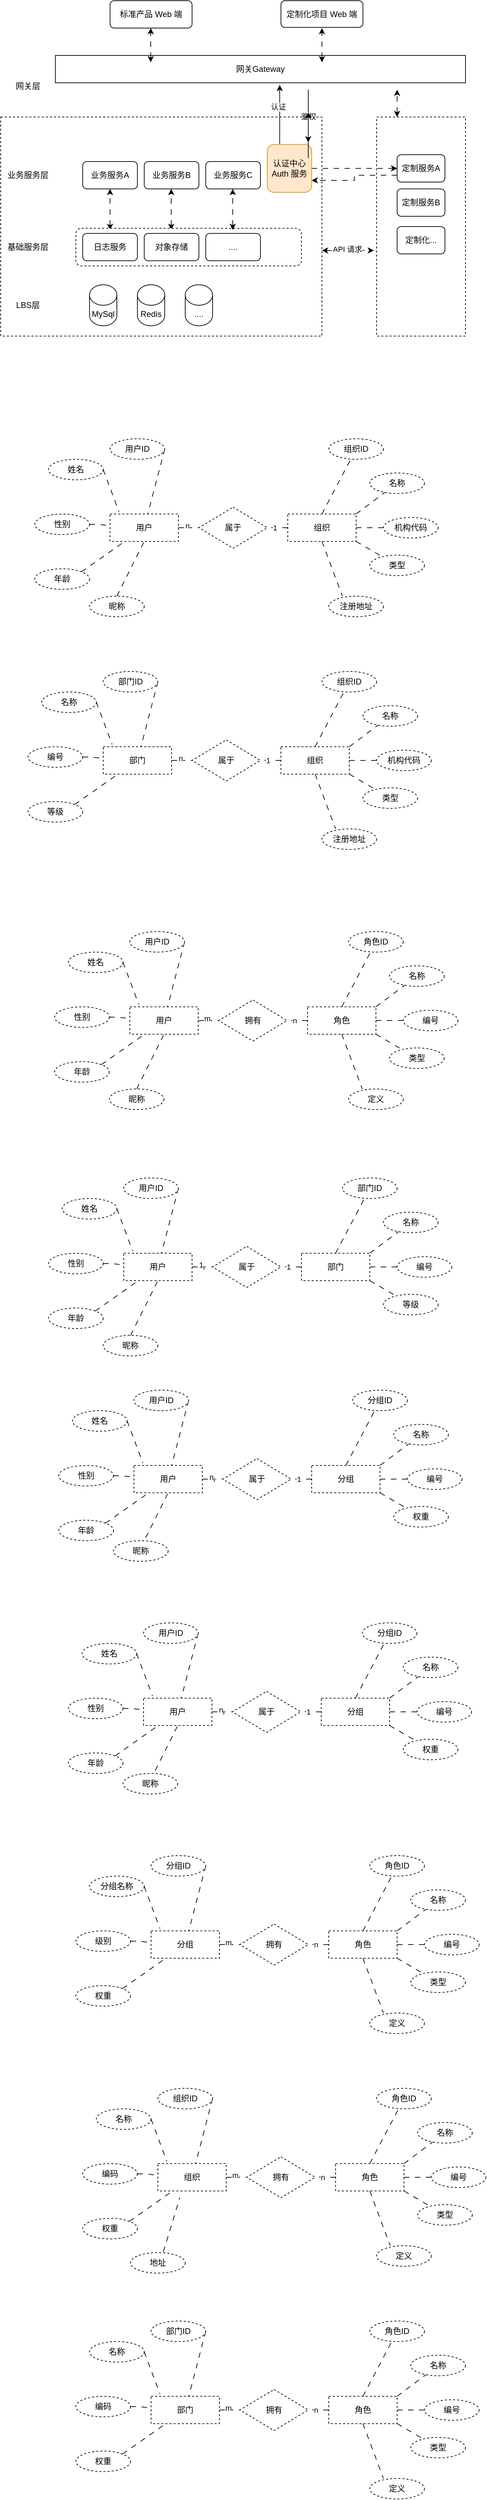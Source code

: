 <mxfile version="20.8.21" type="github">
  <diagram id="C5RBs43oDa-KdzZeNtuy" name="Page-1">
    <mxGraphModel dx="954" dy="566" grid="1" gridSize="10" guides="1" tooltips="1" connect="1" arrows="1" fold="1" page="1" pageScale="1" pageWidth="827" pageHeight="1169" math="0" shadow="0">
      <root>
        <mxCell id="WIyWlLk6GJQsqaUBKTNV-0" />
        <mxCell id="WIyWlLk6GJQsqaUBKTNV-1" parent="WIyWlLk6GJQsqaUBKTNV-0" />
        <mxCell id="NFUYtC_mD7zzvTQgRDWZ-19" value="" style="rounded=0;whiteSpace=wrap;html=1;dashed=1;" vertex="1" parent="WIyWlLk6GJQsqaUBKTNV-1">
          <mxGeometry x="590" y="240" width="130" height="320" as="geometry" />
        </mxCell>
        <mxCell id="NFUYtC_mD7zzvTQgRDWZ-18" value="" style="rounded=0;whiteSpace=wrap;html=1;dashed=1;" vertex="1" parent="WIyWlLk6GJQsqaUBKTNV-1">
          <mxGeometry x="40" y="240" width="470" height="320" as="geometry" />
        </mxCell>
        <mxCell id="NFUYtC_mD7zzvTQgRDWZ-22" style="edgeStyle=orthogonalEdgeStyle;rounded=0;orthogonalLoop=1;jettySize=auto;html=1;entryX=0.547;entryY=1.075;entryDx=0;entryDy=0;entryPerimeter=0;" edge="1" parent="WIyWlLk6GJQsqaUBKTNV-1" target="NFUYtC_mD7zzvTQgRDWZ-2">
          <mxGeometry relative="1" as="geometry">
            <mxPoint x="468" y="280" as="sourcePoint" />
            <mxPoint x="448" y="213" as="targetPoint" />
            <Array as="points">
              <mxPoint x="448" y="280" />
            </Array>
          </mxGeometry>
        </mxCell>
        <mxCell id="NFUYtC_mD7zzvTQgRDWZ-24" value="认证" style="edgeLabel;html=1;align=center;verticalAlign=middle;resizable=0;points=[];" vertex="1" connectable="0" parent="NFUYtC_mD7zzvTQgRDWZ-22">
          <mxGeometry x="0.402" y="2" relative="1" as="geometry">
            <mxPoint as="offset" />
          </mxGeometry>
        </mxCell>
        <mxCell id="NFUYtC_mD7zzvTQgRDWZ-25" value="" style="edgeStyle=orthogonalEdgeStyle;rounded=0;orthogonalLoop=1;jettySize=auto;html=1;dashed=1;dashPattern=8 8;" edge="1" parent="WIyWlLk6GJQsqaUBKTNV-1" source="WIyWlLk6GJQsqaUBKTNV-3" target="WIyWlLk6GJQsqaUBKTNV-7">
          <mxGeometry relative="1" as="geometry" />
        </mxCell>
        <mxCell id="WIyWlLk6GJQsqaUBKTNV-3" value="认证中心Auth 服务" style="rounded=1;whiteSpace=wrap;html=1;fontSize=12;glass=0;strokeWidth=1;shadow=0;fillColor=#ffe6cc;strokeColor=#d79b00;" parent="WIyWlLk6GJQsqaUBKTNV-1" vertex="1">
          <mxGeometry x="430" y="280" width="65" height="70" as="geometry" />
        </mxCell>
        <mxCell id="NFUYtC_mD7zzvTQgRDWZ-26" style="edgeStyle=orthogonalEdgeStyle;rounded=0;orthogonalLoop=1;jettySize=auto;html=1;exitX=0;exitY=0.75;exitDx=0;exitDy=0;entryX=1;entryY=0.75;entryDx=0;entryDy=0;dashed=1;dashPattern=8 8;" edge="1" parent="WIyWlLk6GJQsqaUBKTNV-1" source="WIyWlLk6GJQsqaUBKTNV-7" target="WIyWlLk6GJQsqaUBKTNV-3">
          <mxGeometry relative="1" as="geometry" />
        </mxCell>
        <mxCell id="WIyWlLk6GJQsqaUBKTNV-7" value="定制服务A" style="rounded=1;whiteSpace=wrap;html=1;fontSize=12;glass=0;strokeWidth=1;shadow=0;" parent="WIyWlLk6GJQsqaUBKTNV-1" vertex="1">
          <mxGeometry x="620" y="295" width="70" height="40" as="geometry" />
        </mxCell>
        <mxCell id="WIyWlLk6GJQsqaUBKTNV-12" value="业务服务A" style="rounded=1;whiteSpace=wrap;html=1;fontSize=12;glass=0;strokeWidth=1;shadow=0;" parent="WIyWlLk6GJQsqaUBKTNV-1" vertex="1">
          <mxGeometry x="160" y="305" width="80" height="40" as="geometry" />
        </mxCell>
        <mxCell id="NFUYtC_mD7zzvTQgRDWZ-0" value="MySql" style="shape=cylinder3;whiteSpace=wrap;html=1;boundedLbl=1;backgroundOutline=1;size=15;" vertex="1" parent="WIyWlLk6GJQsqaUBKTNV-1">
          <mxGeometry x="170" y="485" width="40" height="60" as="geometry" />
        </mxCell>
        <mxCell id="NFUYtC_mD7zzvTQgRDWZ-2" value="网关Gateway" style="rounded=0;whiteSpace=wrap;html=1;" vertex="1" parent="WIyWlLk6GJQsqaUBKTNV-1">
          <mxGeometry x="120" y="150" width="600" height="40" as="geometry" />
        </mxCell>
        <mxCell id="NFUYtC_mD7zzvTQgRDWZ-4" value="业务服务层&lt;br&gt;" style="text;html=1;strokeColor=none;fillColor=none;align=center;verticalAlign=middle;whiteSpace=wrap;rounded=0;" vertex="1" parent="WIyWlLk6GJQsqaUBKTNV-1">
          <mxGeometry x="40" y="310" width="80" height="30" as="geometry" />
        </mxCell>
        <mxCell id="NFUYtC_mD7zzvTQgRDWZ-5" value="基础服务层" style="text;html=1;strokeColor=none;fillColor=none;align=center;verticalAlign=middle;whiteSpace=wrap;rounded=0;" vertex="1" parent="WIyWlLk6GJQsqaUBKTNV-1">
          <mxGeometry x="40" y="415" width="80" height="30" as="geometry" />
        </mxCell>
        <mxCell id="NFUYtC_mD7zzvTQgRDWZ-6" value="LBS层" style="text;html=1;strokeColor=none;fillColor=none;align=center;verticalAlign=middle;whiteSpace=wrap;rounded=0;" vertex="1" parent="WIyWlLk6GJQsqaUBKTNV-1">
          <mxGeometry x="40" y="500" width="80" height="30" as="geometry" />
        </mxCell>
        <mxCell id="NFUYtC_mD7zzvTQgRDWZ-10" value="业务服务B" style="rounded=1;whiteSpace=wrap;html=1;fontSize=12;glass=0;strokeWidth=1;shadow=0;" vertex="1" parent="WIyWlLk6GJQsqaUBKTNV-1">
          <mxGeometry x="250" y="305" width="80" height="40" as="geometry" />
        </mxCell>
        <mxCell id="NFUYtC_mD7zzvTQgRDWZ-11" value="业务服务C" style="rounded=1;whiteSpace=wrap;html=1;fontSize=12;glass=0;strokeWidth=1;shadow=0;" vertex="1" parent="WIyWlLk6GJQsqaUBKTNV-1">
          <mxGeometry x="340" y="305" width="80" height="40" as="geometry" />
        </mxCell>
        <mxCell id="NFUYtC_mD7zzvTQgRDWZ-12" value="定制服务B" style="rounded=1;whiteSpace=wrap;html=1;fontSize=12;glass=0;strokeWidth=1;shadow=0;" vertex="1" parent="WIyWlLk6GJQsqaUBKTNV-1">
          <mxGeometry x="620" y="345" width="70" height="40" as="geometry" />
        </mxCell>
        <mxCell id="NFUYtC_mD7zzvTQgRDWZ-13" value="标准产品 Web 端" style="rounded=1;whiteSpace=wrap;html=1;fontSize=12;glass=0;strokeWidth=1;shadow=0;" vertex="1" parent="WIyWlLk6GJQsqaUBKTNV-1">
          <mxGeometry x="200" y="70" width="120" height="40" as="geometry" />
        </mxCell>
        <mxCell id="NFUYtC_mD7zzvTQgRDWZ-14" value="定制化项目 Web 端" style="rounded=1;whiteSpace=wrap;html=1;fontSize=12;glass=0;strokeWidth=1;shadow=0;" vertex="1" parent="WIyWlLk6GJQsqaUBKTNV-1">
          <mxGeometry x="450" y="70" width="120" height="39" as="geometry" />
        </mxCell>
        <mxCell id="NFUYtC_mD7zzvTQgRDWZ-15" value="Redis" style="shape=cylinder3;whiteSpace=wrap;html=1;boundedLbl=1;backgroundOutline=1;size=15;" vertex="1" parent="WIyWlLk6GJQsqaUBKTNV-1">
          <mxGeometry x="240" y="485" width="40" height="60" as="geometry" />
        </mxCell>
        <mxCell id="NFUYtC_mD7zzvTQgRDWZ-16" value="....&lt;br&gt;" style="shape=cylinder3;whiteSpace=wrap;html=1;boundedLbl=1;backgroundOutline=1;size=15;" vertex="1" parent="WIyWlLk6GJQsqaUBKTNV-1">
          <mxGeometry x="310" y="485" width="40" height="60" as="geometry" />
        </mxCell>
        <mxCell id="NFUYtC_mD7zzvTQgRDWZ-17" value="定制化..." style="rounded=1;whiteSpace=wrap;html=1;fontSize=12;glass=0;strokeWidth=1;shadow=0;" vertex="1" parent="WIyWlLk6GJQsqaUBKTNV-1">
          <mxGeometry x="620" y="400" width="70" height="40" as="geometry" />
        </mxCell>
        <mxCell id="NFUYtC_mD7zzvTQgRDWZ-20" value="网关层" style="text;html=1;strokeColor=none;fillColor=none;align=center;verticalAlign=middle;whiteSpace=wrap;rounded=0;" vertex="1" parent="WIyWlLk6GJQsqaUBKTNV-1">
          <mxGeometry x="40" y="180" width="80" height="30" as="geometry" />
        </mxCell>
        <mxCell id="NFUYtC_mD7zzvTQgRDWZ-23" value="鉴权" style="edgeStyle=orthogonalEdgeStyle;rounded=0;orthogonalLoop=1;jettySize=auto;html=1;entryX=0.583;entryY=1.075;entryDx=0;entryDy=0;entryPerimeter=0;" edge="1" parent="WIyWlLk6GJQsqaUBKTNV-1">
          <mxGeometry relative="1" as="geometry">
            <mxPoint x="490" y="200" as="sourcePoint" />
            <mxPoint x="490" y="277" as="targetPoint" />
          </mxGeometry>
        </mxCell>
        <mxCell id="NFUYtC_mD7zzvTQgRDWZ-29" value="" style="endArrow=classic;startArrow=classic;html=1;rounded=0;dashed=1;dashPattern=8 8;" edge="1" parent="WIyWlLk6GJQsqaUBKTNV-1">
          <mxGeometry width="50" height="50" relative="1" as="geometry">
            <mxPoint x="620" y="240" as="sourcePoint" />
            <mxPoint x="620" y="200" as="targetPoint" />
          </mxGeometry>
        </mxCell>
        <mxCell id="NFUYtC_mD7zzvTQgRDWZ-31" value="" style="endArrow=classic;startArrow=classic;html=1;rounded=0;dashed=1;dashPattern=8 8;entryX=-0.031;entryY=0.609;entryDx=0;entryDy=0;entryPerimeter=0;" edge="1" parent="WIyWlLk6GJQsqaUBKTNV-1" target="NFUYtC_mD7zzvTQgRDWZ-19">
          <mxGeometry width="50" height="50" relative="1" as="geometry">
            <mxPoint x="510" y="435" as="sourcePoint" />
            <mxPoint x="560" y="385" as="targetPoint" />
          </mxGeometry>
        </mxCell>
        <mxCell id="NFUYtC_mD7zzvTQgRDWZ-32" value="API 请求" style="edgeLabel;html=1;align=center;verticalAlign=middle;resizable=0;points=[];" vertex="1" connectable="0" parent="NFUYtC_mD7zzvTQgRDWZ-31">
          <mxGeometry x="-0.026" y="2" relative="1" as="geometry">
            <mxPoint as="offset" />
          </mxGeometry>
        </mxCell>
        <mxCell id="NFUYtC_mD7zzvTQgRDWZ-33" value="" style="endArrow=classic;startArrow=classic;html=1;rounded=0;dashed=1;dashPattern=8 8;" edge="1" parent="WIyWlLk6GJQsqaUBKTNV-1">
          <mxGeometry width="50" height="50" relative="1" as="geometry">
            <mxPoint x="200" y="405" as="sourcePoint" />
            <mxPoint x="200" y="345" as="targetPoint" />
          </mxGeometry>
        </mxCell>
        <mxCell id="NFUYtC_mD7zzvTQgRDWZ-34" style="edgeStyle=orthogonalEdgeStyle;rounded=0;orthogonalLoop=1;jettySize=auto;html=1;entryX=0.583;entryY=1.075;entryDx=0;entryDy=0;entryPerimeter=0;" edge="1" parent="WIyWlLk6GJQsqaUBKTNV-1">
          <mxGeometry relative="1" as="geometry">
            <mxPoint x="490" y="300" as="sourcePoint" />
            <mxPoint x="490" y="233" as="targetPoint" />
          </mxGeometry>
        </mxCell>
        <mxCell id="NFUYtC_mD7zzvTQgRDWZ-35" value="" style="endArrow=classic;startArrow=classic;html=1;rounded=0;dashed=1;dashPattern=8 8;" edge="1" parent="WIyWlLk6GJQsqaUBKTNV-1">
          <mxGeometry width="50" height="50" relative="1" as="geometry">
            <mxPoint x="289.5" y="405" as="sourcePoint" />
            <mxPoint x="289.5" y="345" as="targetPoint" />
          </mxGeometry>
        </mxCell>
        <mxCell id="NFUYtC_mD7zzvTQgRDWZ-37" value="...." style="rounded=1;whiteSpace=wrap;html=1;fontSize=12;glass=0;strokeWidth=1;shadow=0;dashed=1;" vertex="1" parent="WIyWlLk6GJQsqaUBKTNV-1">
          <mxGeometry x="150" y="402.5" width="330" height="55" as="geometry" />
        </mxCell>
        <mxCell id="NFUYtC_mD7zzvTQgRDWZ-36" value="" style="endArrow=classic;startArrow=classic;html=1;rounded=0;dashed=1;dashPattern=8 8;" edge="1" parent="WIyWlLk6GJQsqaUBKTNV-1">
          <mxGeometry width="50" height="50" relative="1" as="geometry">
            <mxPoint x="379.5" y="405" as="sourcePoint" />
            <mxPoint x="379.5" y="345" as="targetPoint" />
          </mxGeometry>
        </mxCell>
        <mxCell id="WIyWlLk6GJQsqaUBKTNV-11" value="日志服务" style="rounded=1;whiteSpace=wrap;html=1;fontSize=12;glass=0;strokeWidth=1;shadow=0;" parent="WIyWlLk6GJQsqaUBKTNV-1" vertex="1">
          <mxGeometry x="160" y="410" width="80" height="40" as="geometry" />
        </mxCell>
        <mxCell id="NFUYtC_mD7zzvTQgRDWZ-7" value="对象存储" style="rounded=1;whiteSpace=wrap;html=1;fontSize=12;glass=0;strokeWidth=1;shadow=0;" vertex="1" parent="WIyWlLk6GJQsqaUBKTNV-1">
          <mxGeometry x="250" y="410" width="80" height="40" as="geometry" />
        </mxCell>
        <mxCell id="NFUYtC_mD7zzvTQgRDWZ-8" value="...." style="rounded=1;whiteSpace=wrap;html=1;fontSize=12;glass=0;strokeWidth=1;shadow=0;" vertex="1" parent="WIyWlLk6GJQsqaUBKTNV-1">
          <mxGeometry x="340" y="410" width="80" height="40" as="geometry" />
        </mxCell>
        <mxCell id="NFUYtC_mD7zzvTQgRDWZ-38" value="" style="endArrow=classic;startArrow=classic;html=1;rounded=0;dashed=1;dashPattern=8 8;" edge="1" parent="WIyWlLk6GJQsqaUBKTNV-1">
          <mxGeometry width="50" height="50" relative="1" as="geometry">
            <mxPoint x="510" y="160" as="sourcePoint" />
            <mxPoint x="510" y="110" as="targetPoint" />
          </mxGeometry>
        </mxCell>
        <mxCell id="NFUYtC_mD7zzvTQgRDWZ-39" value="" style="endArrow=classic;startArrow=classic;html=1;rounded=0;dashed=1;dashPattern=8 8;" edge="1" parent="WIyWlLk6GJQsqaUBKTNV-1">
          <mxGeometry width="50" height="50" relative="1" as="geometry">
            <mxPoint x="259.5" y="160" as="sourcePoint" />
            <mxPoint x="259.5" y="110" as="targetPoint" />
          </mxGeometry>
        </mxCell>
        <mxCell id="NFUYtC_mD7zzvTQgRDWZ-67" style="rounded=0;orthogonalLoop=1;jettySize=auto;html=1;exitX=1;exitY=0.5;exitDx=0;exitDy=0;dashed=1;dashPattern=8 8;endArrow=none;endFill=0;strokeColor=default;" edge="1" parent="WIyWlLk6GJQsqaUBKTNV-1" source="NFUYtC_mD7zzvTQgRDWZ-40" target="NFUYtC_mD7zzvTQgRDWZ-41">
          <mxGeometry relative="1" as="geometry" />
        </mxCell>
        <mxCell id="NFUYtC_mD7zzvTQgRDWZ-40" value="用户ID" style="ellipse;whiteSpace=wrap;html=1;dashed=1;" vertex="1" parent="WIyWlLk6GJQsqaUBKTNV-1">
          <mxGeometry x="200" y="710" width="80" height="30" as="geometry" />
        </mxCell>
        <mxCell id="NFUYtC_mD7zzvTQgRDWZ-62" style="edgeStyle=orthogonalEdgeStyle;curved=1;rounded=0;orthogonalLoop=1;jettySize=auto;html=1;exitX=1;exitY=0.5;exitDx=0;exitDy=0;dashed=1;dashPattern=8 8;endArrow=none;endFill=0;" edge="1" parent="WIyWlLk6GJQsqaUBKTNV-1" source="NFUYtC_mD7zzvTQgRDWZ-41" target="NFUYtC_mD7zzvTQgRDWZ-56">
          <mxGeometry relative="1" as="geometry" />
        </mxCell>
        <mxCell id="NFUYtC_mD7zzvTQgRDWZ-73" value="n" style="edgeLabel;html=1;align=center;verticalAlign=middle;resizable=0;points=[];" vertex="1" connectable="0" parent="NFUYtC_mD7zzvTQgRDWZ-62">
          <mxGeometry x="0.32" y="4" relative="1" as="geometry">
            <mxPoint y="1" as="offset" />
          </mxGeometry>
        </mxCell>
        <mxCell id="NFUYtC_mD7zzvTQgRDWZ-41" value="用户" style="rounded=0;whiteSpace=wrap;html=1;dashed=1;" vertex="1" parent="WIyWlLk6GJQsqaUBKTNV-1">
          <mxGeometry x="200" y="820" width="100" height="40" as="geometry" />
        </mxCell>
        <mxCell id="NFUYtC_mD7zzvTQgRDWZ-66" style="rounded=0;orthogonalLoop=1;jettySize=auto;html=1;exitX=1;exitY=0.5;exitDx=0;exitDy=0;entryX=0.13;entryY=-0.087;entryDx=0;entryDy=0;entryPerimeter=0;dashed=1;dashPattern=8 8;endArrow=none;endFill=0;" edge="1" parent="WIyWlLk6GJQsqaUBKTNV-1" source="NFUYtC_mD7zzvTQgRDWZ-42" target="NFUYtC_mD7zzvTQgRDWZ-41">
          <mxGeometry relative="1" as="geometry" />
        </mxCell>
        <mxCell id="NFUYtC_mD7zzvTQgRDWZ-42" value="姓名" style="ellipse;whiteSpace=wrap;html=1;dashed=1;" vertex="1" parent="WIyWlLk6GJQsqaUBKTNV-1">
          <mxGeometry x="110" y="740" width="80" height="30" as="geometry" />
        </mxCell>
        <mxCell id="NFUYtC_mD7zzvTQgRDWZ-65" style="edgeStyle=orthogonalEdgeStyle;curved=1;rounded=0;orthogonalLoop=1;jettySize=auto;html=1;exitX=1;exitY=0.5;exitDx=0;exitDy=0;entryX=0;entryY=0.5;entryDx=0;entryDy=0;dashed=1;dashPattern=8 8;endArrow=none;endFill=0;" edge="1" parent="WIyWlLk6GJQsqaUBKTNV-1" source="NFUYtC_mD7zzvTQgRDWZ-43" target="NFUYtC_mD7zzvTQgRDWZ-41">
          <mxGeometry relative="1" as="geometry" />
        </mxCell>
        <mxCell id="NFUYtC_mD7zzvTQgRDWZ-43" value="性别" style="ellipse;whiteSpace=wrap;html=1;dashed=1;" vertex="1" parent="WIyWlLk6GJQsqaUBKTNV-1">
          <mxGeometry x="90" y="820" width="80" height="30" as="geometry" />
        </mxCell>
        <mxCell id="NFUYtC_mD7zzvTQgRDWZ-64" style="rounded=0;orthogonalLoop=1;jettySize=auto;html=1;exitX=1;exitY=0;exitDx=0;exitDy=0;dashed=1;dashPattern=8 8;endArrow=none;endFill=0;" edge="1" parent="WIyWlLk6GJQsqaUBKTNV-1" source="NFUYtC_mD7zzvTQgRDWZ-44" target="NFUYtC_mD7zzvTQgRDWZ-41">
          <mxGeometry relative="1" as="geometry" />
        </mxCell>
        <mxCell id="NFUYtC_mD7zzvTQgRDWZ-44" value="年龄" style="ellipse;whiteSpace=wrap;html=1;dashed=1;" vertex="1" parent="WIyWlLk6GJQsqaUBKTNV-1">
          <mxGeometry x="90" y="900" width="80" height="30" as="geometry" />
        </mxCell>
        <mxCell id="NFUYtC_mD7zzvTQgRDWZ-63" style="rounded=0;orthogonalLoop=1;jettySize=auto;html=1;exitX=0.5;exitY=0;exitDx=0;exitDy=0;entryX=0.5;entryY=1;entryDx=0;entryDy=0;dashed=1;dashPattern=8 8;endArrow=none;endFill=0;" edge="1" parent="WIyWlLk6GJQsqaUBKTNV-1" source="NFUYtC_mD7zzvTQgRDWZ-45" target="NFUYtC_mD7zzvTQgRDWZ-41">
          <mxGeometry relative="1" as="geometry" />
        </mxCell>
        <mxCell id="NFUYtC_mD7zzvTQgRDWZ-45" value="昵称" style="ellipse;whiteSpace=wrap;html=1;dashed=1;" vertex="1" parent="WIyWlLk6GJQsqaUBKTNV-1">
          <mxGeometry x="170" y="940" width="80" height="30" as="geometry" />
        </mxCell>
        <mxCell id="NFUYtC_mD7zzvTQgRDWZ-61" value="1" style="edgeStyle=orthogonalEdgeStyle;curved=1;rounded=0;orthogonalLoop=1;jettySize=auto;html=1;exitX=0;exitY=0.5;exitDx=0;exitDy=0;entryX=0.94;entryY=0.475;entryDx=0;entryDy=0;entryPerimeter=0;dashed=1;dashPattern=8 8;endArrow=none;endFill=0;" edge="1" parent="WIyWlLk6GJQsqaUBKTNV-1" source="NFUYtC_mD7zzvTQgRDWZ-50" target="NFUYtC_mD7zzvTQgRDWZ-56">
          <mxGeometry relative="1" as="geometry" />
        </mxCell>
        <mxCell id="NFUYtC_mD7zzvTQgRDWZ-68" style="edgeStyle=none;rounded=0;orthogonalLoop=1;jettySize=auto;html=1;exitX=0.5;exitY=0;exitDx=0;exitDy=0;dashed=1;dashPattern=8 8;strokeColor=default;endArrow=none;endFill=0;" edge="1" parent="WIyWlLk6GJQsqaUBKTNV-1" source="NFUYtC_mD7zzvTQgRDWZ-50" target="NFUYtC_mD7zzvTQgRDWZ-55">
          <mxGeometry relative="1" as="geometry" />
        </mxCell>
        <mxCell id="NFUYtC_mD7zzvTQgRDWZ-69" style="edgeStyle=none;rounded=0;orthogonalLoop=1;jettySize=auto;html=1;exitX=1;exitY=0;exitDx=0;exitDy=0;dashed=1;dashPattern=8 8;strokeColor=default;endArrow=none;endFill=0;" edge="1" parent="WIyWlLk6GJQsqaUBKTNV-1" source="NFUYtC_mD7zzvTQgRDWZ-50" target="NFUYtC_mD7zzvTQgRDWZ-57">
          <mxGeometry relative="1" as="geometry" />
        </mxCell>
        <mxCell id="NFUYtC_mD7zzvTQgRDWZ-70" style="edgeStyle=none;rounded=0;orthogonalLoop=1;jettySize=auto;html=1;exitX=1;exitY=0.5;exitDx=0;exitDy=0;entryX=0;entryY=0.5;entryDx=0;entryDy=0;dashed=1;dashPattern=8 8;strokeColor=default;endArrow=none;endFill=0;" edge="1" parent="WIyWlLk6GJQsqaUBKTNV-1" source="NFUYtC_mD7zzvTQgRDWZ-50" target="NFUYtC_mD7zzvTQgRDWZ-58">
          <mxGeometry relative="1" as="geometry" />
        </mxCell>
        <mxCell id="NFUYtC_mD7zzvTQgRDWZ-71" style="edgeStyle=none;rounded=0;orthogonalLoop=1;jettySize=auto;html=1;exitX=1;exitY=1;exitDx=0;exitDy=0;dashed=1;dashPattern=8 8;strokeColor=default;endArrow=none;endFill=0;" edge="1" parent="WIyWlLk6GJQsqaUBKTNV-1" source="NFUYtC_mD7zzvTQgRDWZ-50" target="NFUYtC_mD7zzvTQgRDWZ-60">
          <mxGeometry relative="1" as="geometry" />
        </mxCell>
        <mxCell id="NFUYtC_mD7zzvTQgRDWZ-72" style="edgeStyle=none;rounded=0;orthogonalLoop=1;jettySize=auto;html=1;exitX=0.5;exitY=1;exitDx=0;exitDy=0;entryX=0.25;entryY=0;entryDx=0;entryDy=0;entryPerimeter=0;dashed=1;dashPattern=8 8;strokeColor=default;endArrow=none;endFill=0;" edge="1" parent="WIyWlLk6GJQsqaUBKTNV-1" source="NFUYtC_mD7zzvTQgRDWZ-50" target="NFUYtC_mD7zzvTQgRDWZ-59">
          <mxGeometry relative="1" as="geometry" />
        </mxCell>
        <mxCell id="NFUYtC_mD7zzvTQgRDWZ-50" value="组织" style="rounded=0;whiteSpace=wrap;html=1;dashed=1;" vertex="1" parent="WIyWlLk6GJQsqaUBKTNV-1">
          <mxGeometry x="460" y="820" width="100" height="40" as="geometry" />
        </mxCell>
        <mxCell id="NFUYtC_mD7zzvTQgRDWZ-55" value="组织ID" style="ellipse;whiteSpace=wrap;html=1;dashed=1;" vertex="1" parent="WIyWlLk6GJQsqaUBKTNV-1">
          <mxGeometry x="520" y="710" width="80" height="30" as="geometry" />
        </mxCell>
        <mxCell id="NFUYtC_mD7zzvTQgRDWZ-56" value="属于" style="rhombus;whiteSpace=wrap;html=1;dashed=1;" vertex="1" parent="WIyWlLk6GJQsqaUBKTNV-1">
          <mxGeometry x="330" y="810" width="100" height="60" as="geometry" />
        </mxCell>
        <mxCell id="NFUYtC_mD7zzvTQgRDWZ-57" value="名称" style="ellipse;whiteSpace=wrap;html=1;dashed=1;" vertex="1" parent="WIyWlLk6GJQsqaUBKTNV-1">
          <mxGeometry x="580" y="760" width="80" height="30" as="geometry" />
        </mxCell>
        <mxCell id="NFUYtC_mD7zzvTQgRDWZ-58" value="机构代码" style="ellipse;whiteSpace=wrap;html=1;dashed=1;" vertex="1" parent="WIyWlLk6GJQsqaUBKTNV-1">
          <mxGeometry x="600" y="825" width="80" height="30" as="geometry" />
        </mxCell>
        <mxCell id="NFUYtC_mD7zzvTQgRDWZ-59" value="注册地址" style="ellipse;whiteSpace=wrap;html=1;dashed=1;" vertex="1" parent="WIyWlLk6GJQsqaUBKTNV-1">
          <mxGeometry x="520" y="940" width="80" height="30" as="geometry" />
        </mxCell>
        <mxCell id="NFUYtC_mD7zzvTQgRDWZ-60" value="类型" style="ellipse;whiteSpace=wrap;html=1;dashed=1;" vertex="1" parent="WIyWlLk6GJQsqaUBKTNV-1">
          <mxGeometry x="580" y="880" width="80" height="30" as="geometry" />
        </mxCell>
        <mxCell id="NFUYtC_mD7zzvTQgRDWZ-75" style="rounded=0;orthogonalLoop=1;jettySize=auto;html=1;exitX=1;exitY=0.5;exitDx=0;exitDy=0;dashed=1;dashPattern=8 8;endArrow=none;endFill=0;strokeColor=default;" edge="1" parent="WIyWlLk6GJQsqaUBKTNV-1" source="NFUYtC_mD7zzvTQgRDWZ-76" target="NFUYtC_mD7zzvTQgRDWZ-79">
          <mxGeometry relative="1" as="geometry" />
        </mxCell>
        <mxCell id="NFUYtC_mD7zzvTQgRDWZ-76" value="部门ID" style="ellipse;whiteSpace=wrap;html=1;dashed=1;" vertex="1" parent="WIyWlLk6GJQsqaUBKTNV-1">
          <mxGeometry x="190" y="1050" width="80" height="30" as="geometry" />
        </mxCell>
        <mxCell id="NFUYtC_mD7zzvTQgRDWZ-77" style="edgeStyle=orthogonalEdgeStyle;curved=1;rounded=0;orthogonalLoop=1;jettySize=auto;html=1;exitX=1;exitY=0.5;exitDx=0;exitDy=0;dashed=1;dashPattern=8 8;endArrow=none;endFill=0;" edge="1" parent="WIyWlLk6GJQsqaUBKTNV-1" source="NFUYtC_mD7zzvTQgRDWZ-79" target="NFUYtC_mD7zzvTQgRDWZ-96">
          <mxGeometry relative="1" as="geometry" />
        </mxCell>
        <mxCell id="NFUYtC_mD7zzvTQgRDWZ-78" value="n" style="edgeLabel;html=1;align=center;verticalAlign=middle;resizable=0;points=[];" vertex="1" connectable="0" parent="NFUYtC_mD7zzvTQgRDWZ-77">
          <mxGeometry x="0.32" y="4" relative="1" as="geometry">
            <mxPoint y="1" as="offset" />
          </mxGeometry>
        </mxCell>
        <mxCell id="NFUYtC_mD7zzvTQgRDWZ-79" value="部门" style="rounded=0;whiteSpace=wrap;html=1;dashed=1;" vertex="1" parent="WIyWlLk6GJQsqaUBKTNV-1">
          <mxGeometry x="190" y="1160" width="100" height="40" as="geometry" />
        </mxCell>
        <mxCell id="NFUYtC_mD7zzvTQgRDWZ-80" style="rounded=0;orthogonalLoop=1;jettySize=auto;html=1;exitX=1;exitY=0.5;exitDx=0;exitDy=0;entryX=0.13;entryY=-0.087;entryDx=0;entryDy=0;entryPerimeter=0;dashed=1;dashPattern=8 8;endArrow=none;endFill=0;" edge="1" parent="WIyWlLk6GJQsqaUBKTNV-1" source="NFUYtC_mD7zzvTQgRDWZ-81" target="NFUYtC_mD7zzvTQgRDWZ-79">
          <mxGeometry relative="1" as="geometry" />
        </mxCell>
        <mxCell id="NFUYtC_mD7zzvTQgRDWZ-81" value="名称" style="ellipse;whiteSpace=wrap;html=1;dashed=1;" vertex="1" parent="WIyWlLk6GJQsqaUBKTNV-1">
          <mxGeometry x="100" y="1080" width="80" height="30" as="geometry" />
        </mxCell>
        <mxCell id="NFUYtC_mD7zzvTQgRDWZ-82" style="edgeStyle=orthogonalEdgeStyle;curved=1;rounded=0;orthogonalLoop=1;jettySize=auto;html=1;exitX=1;exitY=0.5;exitDx=0;exitDy=0;entryX=0;entryY=0.5;entryDx=0;entryDy=0;dashed=1;dashPattern=8 8;endArrow=none;endFill=0;" edge="1" parent="WIyWlLk6GJQsqaUBKTNV-1" source="NFUYtC_mD7zzvTQgRDWZ-83" target="NFUYtC_mD7zzvTQgRDWZ-79">
          <mxGeometry relative="1" as="geometry" />
        </mxCell>
        <mxCell id="NFUYtC_mD7zzvTQgRDWZ-83" value="编号" style="ellipse;whiteSpace=wrap;html=1;dashed=1;" vertex="1" parent="WIyWlLk6GJQsqaUBKTNV-1">
          <mxGeometry x="80" y="1160" width="80" height="30" as="geometry" />
        </mxCell>
        <mxCell id="NFUYtC_mD7zzvTQgRDWZ-84" style="rounded=0;orthogonalLoop=1;jettySize=auto;html=1;exitX=1;exitY=0;exitDx=0;exitDy=0;dashed=1;dashPattern=8 8;endArrow=none;endFill=0;" edge="1" parent="WIyWlLk6GJQsqaUBKTNV-1" source="NFUYtC_mD7zzvTQgRDWZ-85" target="NFUYtC_mD7zzvTQgRDWZ-79">
          <mxGeometry relative="1" as="geometry" />
        </mxCell>
        <mxCell id="NFUYtC_mD7zzvTQgRDWZ-85" value="等级" style="ellipse;whiteSpace=wrap;html=1;dashed=1;" vertex="1" parent="WIyWlLk6GJQsqaUBKTNV-1">
          <mxGeometry x="80" y="1240" width="80" height="30" as="geometry" />
        </mxCell>
        <mxCell id="NFUYtC_mD7zzvTQgRDWZ-88" value="1" style="edgeStyle=orthogonalEdgeStyle;curved=1;rounded=0;orthogonalLoop=1;jettySize=auto;html=1;exitX=0;exitY=0.5;exitDx=0;exitDy=0;entryX=0.94;entryY=0.475;entryDx=0;entryDy=0;entryPerimeter=0;dashed=1;dashPattern=8 8;endArrow=none;endFill=0;" edge="1" parent="WIyWlLk6GJQsqaUBKTNV-1" source="NFUYtC_mD7zzvTQgRDWZ-94" target="NFUYtC_mD7zzvTQgRDWZ-96">
          <mxGeometry relative="1" as="geometry" />
        </mxCell>
        <mxCell id="NFUYtC_mD7zzvTQgRDWZ-89" style="edgeStyle=none;rounded=0;orthogonalLoop=1;jettySize=auto;html=1;exitX=0.5;exitY=0;exitDx=0;exitDy=0;dashed=1;dashPattern=8 8;strokeColor=default;endArrow=none;endFill=0;" edge="1" parent="WIyWlLk6GJQsqaUBKTNV-1" source="NFUYtC_mD7zzvTQgRDWZ-94" target="NFUYtC_mD7zzvTQgRDWZ-95">
          <mxGeometry relative="1" as="geometry" />
        </mxCell>
        <mxCell id="NFUYtC_mD7zzvTQgRDWZ-90" style="edgeStyle=none;rounded=0;orthogonalLoop=1;jettySize=auto;html=1;exitX=1;exitY=0;exitDx=0;exitDy=0;dashed=1;dashPattern=8 8;strokeColor=default;endArrow=none;endFill=0;" edge="1" parent="WIyWlLk6GJQsqaUBKTNV-1" source="NFUYtC_mD7zzvTQgRDWZ-94" target="NFUYtC_mD7zzvTQgRDWZ-97">
          <mxGeometry relative="1" as="geometry" />
        </mxCell>
        <mxCell id="NFUYtC_mD7zzvTQgRDWZ-91" style="edgeStyle=none;rounded=0;orthogonalLoop=1;jettySize=auto;html=1;exitX=1;exitY=0.5;exitDx=0;exitDy=0;entryX=0;entryY=0.5;entryDx=0;entryDy=0;dashed=1;dashPattern=8 8;strokeColor=default;endArrow=none;endFill=0;" edge="1" parent="WIyWlLk6GJQsqaUBKTNV-1" source="NFUYtC_mD7zzvTQgRDWZ-94" target="NFUYtC_mD7zzvTQgRDWZ-98">
          <mxGeometry relative="1" as="geometry" />
        </mxCell>
        <mxCell id="NFUYtC_mD7zzvTQgRDWZ-92" style="edgeStyle=none;rounded=0;orthogonalLoop=1;jettySize=auto;html=1;exitX=1;exitY=1;exitDx=0;exitDy=0;dashed=1;dashPattern=8 8;strokeColor=default;endArrow=none;endFill=0;" edge="1" parent="WIyWlLk6GJQsqaUBKTNV-1" source="NFUYtC_mD7zzvTQgRDWZ-94" target="NFUYtC_mD7zzvTQgRDWZ-100">
          <mxGeometry relative="1" as="geometry" />
        </mxCell>
        <mxCell id="NFUYtC_mD7zzvTQgRDWZ-93" style="edgeStyle=none;rounded=0;orthogonalLoop=1;jettySize=auto;html=1;exitX=0.5;exitY=1;exitDx=0;exitDy=0;entryX=0.25;entryY=0;entryDx=0;entryDy=0;entryPerimeter=0;dashed=1;dashPattern=8 8;strokeColor=default;endArrow=none;endFill=0;" edge="1" parent="WIyWlLk6GJQsqaUBKTNV-1" source="NFUYtC_mD7zzvTQgRDWZ-94" target="NFUYtC_mD7zzvTQgRDWZ-99">
          <mxGeometry relative="1" as="geometry" />
        </mxCell>
        <mxCell id="NFUYtC_mD7zzvTQgRDWZ-94" value="组织" style="rounded=0;whiteSpace=wrap;html=1;dashed=1;" vertex="1" parent="WIyWlLk6GJQsqaUBKTNV-1">
          <mxGeometry x="450" y="1160" width="100" height="40" as="geometry" />
        </mxCell>
        <mxCell id="NFUYtC_mD7zzvTQgRDWZ-95" value="组织ID" style="ellipse;whiteSpace=wrap;html=1;dashed=1;" vertex="1" parent="WIyWlLk6GJQsqaUBKTNV-1">
          <mxGeometry x="510" y="1050" width="80" height="30" as="geometry" />
        </mxCell>
        <mxCell id="NFUYtC_mD7zzvTQgRDWZ-96" value="属于" style="rhombus;whiteSpace=wrap;html=1;dashed=1;" vertex="1" parent="WIyWlLk6GJQsqaUBKTNV-1">
          <mxGeometry x="320" y="1150" width="100" height="60" as="geometry" />
        </mxCell>
        <mxCell id="NFUYtC_mD7zzvTQgRDWZ-97" value="名称" style="ellipse;whiteSpace=wrap;html=1;dashed=1;" vertex="1" parent="WIyWlLk6GJQsqaUBKTNV-1">
          <mxGeometry x="570" y="1100" width="80" height="30" as="geometry" />
        </mxCell>
        <mxCell id="NFUYtC_mD7zzvTQgRDWZ-98" value="机构代码" style="ellipse;whiteSpace=wrap;html=1;dashed=1;" vertex="1" parent="WIyWlLk6GJQsqaUBKTNV-1">
          <mxGeometry x="590" y="1165" width="80" height="30" as="geometry" />
        </mxCell>
        <mxCell id="NFUYtC_mD7zzvTQgRDWZ-99" value="注册地址" style="ellipse;whiteSpace=wrap;html=1;dashed=1;" vertex="1" parent="WIyWlLk6GJQsqaUBKTNV-1">
          <mxGeometry x="510" y="1280" width="80" height="30" as="geometry" />
        </mxCell>
        <mxCell id="NFUYtC_mD7zzvTQgRDWZ-100" value="类型" style="ellipse;whiteSpace=wrap;html=1;dashed=1;" vertex="1" parent="WIyWlLk6GJQsqaUBKTNV-1">
          <mxGeometry x="570" y="1220" width="80" height="30" as="geometry" />
        </mxCell>
        <mxCell id="NFUYtC_mD7zzvTQgRDWZ-125" style="rounded=0;orthogonalLoop=1;jettySize=auto;html=1;exitX=1;exitY=0.5;exitDx=0;exitDy=0;dashed=1;dashPattern=8 8;endArrow=none;endFill=0;strokeColor=default;" edge="1" parent="WIyWlLk6GJQsqaUBKTNV-1" source="NFUYtC_mD7zzvTQgRDWZ-126" target="NFUYtC_mD7zzvTQgRDWZ-129">
          <mxGeometry relative="1" as="geometry" />
        </mxCell>
        <mxCell id="NFUYtC_mD7zzvTQgRDWZ-126" value="用户ID" style="ellipse;whiteSpace=wrap;html=1;dashed=1;" vertex="1" parent="WIyWlLk6GJQsqaUBKTNV-1">
          <mxGeometry x="229" y="1430" width="80" height="30" as="geometry" />
        </mxCell>
        <mxCell id="NFUYtC_mD7zzvTQgRDWZ-127" style="edgeStyle=orthogonalEdgeStyle;curved=1;rounded=0;orthogonalLoop=1;jettySize=auto;html=1;exitX=1;exitY=0.5;exitDx=0;exitDy=0;dashed=1;dashPattern=8 8;endArrow=none;endFill=0;" edge="1" parent="WIyWlLk6GJQsqaUBKTNV-1" source="NFUYtC_mD7zzvTQgRDWZ-129" target="NFUYtC_mD7zzvTQgRDWZ-146">
          <mxGeometry relative="1" as="geometry" />
        </mxCell>
        <mxCell id="NFUYtC_mD7zzvTQgRDWZ-128" value="m" style="edgeLabel;html=1;align=center;verticalAlign=middle;resizable=0;points=[];" vertex="1" connectable="0" parent="NFUYtC_mD7zzvTQgRDWZ-127">
          <mxGeometry x="0.32" y="4" relative="1" as="geometry">
            <mxPoint y="1" as="offset" />
          </mxGeometry>
        </mxCell>
        <mxCell id="NFUYtC_mD7zzvTQgRDWZ-129" value="用户" style="rounded=0;whiteSpace=wrap;html=1;dashed=1;" vertex="1" parent="WIyWlLk6GJQsqaUBKTNV-1">
          <mxGeometry x="229" y="1540" width="100" height="40" as="geometry" />
        </mxCell>
        <mxCell id="NFUYtC_mD7zzvTQgRDWZ-130" style="rounded=0;orthogonalLoop=1;jettySize=auto;html=1;exitX=1;exitY=0.5;exitDx=0;exitDy=0;entryX=0.13;entryY=-0.087;entryDx=0;entryDy=0;entryPerimeter=0;dashed=1;dashPattern=8 8;endArrow=none;endFill=0;" edge="1" parent="WIyWlLk6GJQsqaUBKTNV-1" source="NFUYtC_mD7zzvTQgRDWZ-131" target="NFUYtC_mD7zzvTQgRDWZ-129">
          <mxGeometry relative="1" as="geometry" />
        </mxCell>
        <mxCell id="NFUYtC_mD7zzvTQgRDWZ-131" value="姓名" style="ellipse;whiteSpace=wrap;html=1;dashed=1;" vertex="1" parent="WIyWlLk6GJQsqaUBKTNV-1">
          <mxGeometry x="139" y="1460" width="80" height="30" as="geometry" />
        </mxCell>
        <mxCell id="NFUYtC_mD7zzvTQgRDWZ-132" style="edgeStyle=orthogonalEdgeStyle;curved=1;rounded=0;orthogonalLoop=1;jettySize=auto;html=1;exitX=1;exitY=0.5;exitDx=0;exitDy=0;entryX=0;entryY=0.5;entryDx=0;entryDy=0;dashed=1;dashPattern=8 8;endArrow=none;endFill=0;" edge="1" parent="WIyWlLk6GJQsqaUBKTNV-1" source="NFUYtC_mD7zzvTQgRDWZ-133" target="NFUYtC_mD7zzvTQgRDWZ-129">
          <mxGeometry relative="1" as="geometry" />
        </mxCell>
        <mxCell id="NFUYtC_mD7zzvTQgRDWZ-133" value="性别" style="ellipse;whiteSpace=wrap;html=1;dashed=1;" vertex="1" parent="WIyWlLk6GJQsqaUBKTNV-1">
          <mxGeometry x="119" y="1540" width="80" height="30" as="geometry" />
        </mxCell>
        <mxCell id="NFUYtC_mD7zzvTQgRDWZ-134" style="rounded=0;orthogonalLoop=1;jettySize=auto;html=1;exitX=1;exitY=0;exitDx=0;exitDy=0;dashed=1;dashPattern=8 8;endArrow=none;endFill=0;" edge="1" parent="WIyWlLk6GJQsqaUBKTNV-1" source="NFUYtC_mD7zzvTQgRDWZ-135" target="NFUYtC_mD7zzvTQgRDWZ-129">
          <mxGeometry relative="1" as="geometry" />
        </mxCell>
        <mxCell id="NFUYtC_mD7zzvTQgRDWZ-135" value="年龄" style="ellipse;whiteSpace=wrap;html=1;dashed=1;" vertex="1" parent="WIyWlLk6GJQsqaUBKTNV-1">
          <mxGeometry x="119" y="1620" width="80" height="30" as="geometry" />
        </mxCell>
        <mxCell id="NFUYtC_mD7zzvTQgRDWZ-136" style="rounded=0;orthogonalLoop=1;jettySize=auto;html=1;exitX=0.5;exitY=0;exitDx=0;exitDy=0;entryX=0.5;entryY=1;entryDx=0;entryDy=0;dashed=1;dashPattern=8 8;endArrow=none;endFill=0;" edge="1" parent="WIyWlLk6GJQsqaUBKTNV-1" source="NFUYtC_mD7zzvTQgRDWZ-137" target="NFUYtC_mD7zzvTQgRDWZ-129">
          <mxGeometry relative="1" as="geometry" />
        </mxCell>
        <mxCell id="NFUYtC_mD7zzvTQgRDWZ-137" value="昵称" style="ellipse;whiteSpace=wrap;html=1;dashed=1;" vertex="1" parent="WIyWlLk6GJQsqaUBKTNV-1">
          <mxGeometry x="199" y="1660" width="80" height="30" as="geometry" />
        </mxCell>
        <mxCell id="NFUYtC_mD7zzvTQgRDWZ-138" value="n" style="edgeStyle=orthogonalEdgeStyle;curved=1;rounded=0;orthogonalLoop=1;jettySize=auto;html=1;exitX=0;exitY=0.5;exitDx=0;exitDy=0;entryX=0.94;entryY=0.475;entryDx=0;entryDy=0;entryPerimeter=0;dashed=1;dashPattern=8 8;endArrow=none;endFill=0;" edge="1" parent="WIyWlLk6GJQsqaUBKTNV-1" source="NFUYtC_mD7zzvTQgRDWZ-144" target="NFUYtC_mD7zzvTQgRDWZ-146">
          <mxGeometry relative="1" as="geometry" />
        </mxCell>
        <mxCell id="NFUYtC_mD7zzvTQgRDWZ-139" style="edgeStyle=none;rounded=0;orthogonalLoop=1;jettySize=auto;html=1;exitX=0.5;exitY=0;exitDx=0;exitDy=0;dashed=1;dashPattern=8 8;strokeColor=default;endArrow=none;endFill=0;" edge="1" parent="WIyWlLk6GJQsqaUBKTNV-1" source="NFUYtC_mD7zzvTQgRDWZ-144" target="NFUYtC_mD7zzvTQgRDWZ-145">
          <mxGeometry relative="1" as="geometry" />
        </mxCell>
        <mxCell id="NFUYtC_mD7zzvTQgRDWZ-140" style="edgeStyle=none;rounded=0;orthogonalLoop=1;jettySize=auto;html=1;exitX=1;exitY=0;exitDx=0;exitDy=0;dashed=1;dashPattern=8 8;strokeColor=default;endArrow=none;endFill=0;" edge="1" parent="WIyWlLk6GJQsqaUBKTNV-1" source="NFUYtC_mD7zzvTQgRDWZ-144" target="NFUYtC_mD7zzvTQgRDWZ-147">
          <mxGeometry relative="1" as="geometry" />
        </mxCell>
        <mxCell id="NFUYtC_mD7zzvTQgRDWZ-141" style="edgeStyle=none;rounded=0;orthogonalLoop=1;jettySize=auto;html=1;exitX=1;exitY=0.5;exitDx=0;exitDy=0;entryX=0;entryY=0.5;entryDx=0;entryDy=0;dashed=1;dashPattern=8 8;strokeColor=default;endArrow=none;endFill=0;" edge="1" parent="WIyWlLk6GJQsqaUBKTNV-1" source="NFUYtC_mD7zzvTQgRDWZ-144" target="NFUYtC_mD7zzvTQgRDWZ-148">
          <mxGeometry relative="1" as="geometry" />
        </mxCell>
        <mxCell id="NFUYtC_mD7zzvTQgRDWZ-142" style="edgeStyle=none;rounded=0;orthogonalLoop=1;jettySize=auto;html=1;exitX=1;exitY=1;exitDx=0;exitDy=0;dashed=1;dashPattern=8 8;strokeColor=default;endArrow=none;endFill=0;" edge="1" parent="WIyWlLk6GJQsqaUBKTNV-1" source="NFUYtC_mD7zzvTQgRDWZ-144" target="NFUYtC_mD7zzvTQgRDWZ-150">
          <mxGeometry relative="1" as="geometry" />
        </mxCell>
        <mxCell id="NFUYtC_mD7zzvTQgRDWZ-143" style="edgeStyle=none;rounded=0;orthogonalLoop=1;jettySize=auto;html=1;exitX=0.5;exitY=1;exitDx=0;exitDy=0;entryX=0.25;entryY=0;entryDx=0;entryDy=0;entryPerimeter=0;dashed=1;dashPattern=8 8;strokeColor=default;endArrow=none;endFill=0;" edge="1" parent="WIyWlLk6GJQsqaUBKTNV-1" source="NFUYtC_mD7zzvTQgRDWZ-144" target="NFUYtC_mD7zzvTQgRDWZ-149">
          <mxGeometry relative="1" as="geometry" />
        </mxCell>
        <mxCell id="NFUYtC_mD7zzvTQgRDWZ-144" value="角色" style="rounded=0;whiteSpace=wrap;html=1;dashed=1;" vertex="1" parent="WIyWlLk6GJQsqaUBKTNV-1">
          <mxGeometry x="489" y="1540" width="100" height="40" as="geometry" />
        </mxCell>
        <mxCell id="NFUYtC_mD7zzvTQgRDWZ-145" value="角色ID" style="ellipse;whiteSpace=wrap;html=1;dashed=1;" vertex="1" parent="WIyWlLk6GJQsqaUBKTNV-1">
          <mxGeometry x="549" y="1430" width="80" height="30" as="geometry" />
        </mxCell>
        <mxCell id="NFUYtC_mD7zzvTQgRDWZ-146" value="拥有" style="rhombus;whiteSpace=wrap;html=1;dashed=1;" vertex="1" parent="WIyWlLk6GJQsqaUBKTNV-1">
          <mxGeometry x="359" y="1530" width="100" height="60" as="geometry" />
        </mxCell>
        <mxCell id="NFUYtC_mD7zzvTQgRDWZ-147" value="名称" style="ellipse;whiteSpace=wrap;html=1;dashed=1;" vertex="1" parent="WIyWlLk6GJQsqaUBKTNV-1">
          <mxGeometry x="609" y="1480" width="80" height="30" as="geometry" />
        </mxCell>
        <mxCell id="NFUYtC_mD7zzvTQgRDWZ-148" value="编号" style="ellipse;whiteSpace=wrap;html=1;dashed=1;" vertex="1" parent="WIyWlLk6GJQsqaUBKTNV-1">
          <mxGeometry x="629" y="1545" width="80" height="30" as="geometry" />
        </mxCell>
        <mxCell id="NFUYtC_mD7zzvTQgRDWZ-149" value="定义" style="ellipse;whiteSpace=wrap;html=1;dashed=1;" vertex="1" parent="WIyWlLk6GJQsqaUBKTNV-1">
          <mxGeometry x="549" y="1660" width="80" height="30" as="geometry" />
        </mxCell>
        <mxCell id="NFUYtC_mD7zzvTQgRDWZ-150" value="类型" style="ellipse;whiteSpace=wrap;html=1;dashed=1;" vertex="1" parent="WIyWlLk6GJQsqaUBKTNV-1">
          <mxGeometry x="609" y="1600" width="80" height="30" as="geometry" />
        </mxCell>
        <mxCell id="NFUYtC_mD7zzvTQgRDWZ-151" style="rounded=0;orthogonalLoop=1;jettySize=auto;html=1;exitX=1;exitY=0.5;exitDx=0;exitDy=0;dashed=1;dashPattern=8 8;endArrow=none;endFill=0;strokeColor=default;" edge="1" parent="WIyWlLk6GJQsqaUBKTNV-1" source="NFUYtC_mD7zzvTQgRDWZ-152" target="NFUYtC_mD7zzvTQgRDWZ-155">
          <mxGeometry relative="1" as="geometry" />
        </mxCell>
        <mxCell id="NFUYtC_mD7zzvTQgRDWZ-152" value="用户ID" style="ellipse;whiteSpace=wrap;html=1;dashed=1;" vertex="1" parent="WIyWlLk6GJQsqaUBKTNV-1">
          <mxGeometry x="220" y="1790" width="80" height="30" as="geometry" />
        </mxCell>
        <mxCell id="NFUYtC_mD7zzvTQgRDWZ-153" value="n" style="edgeStyle=orthogonalEdgeStyle;curved=1;rounded=0;orthogonalLoop=1;jettySize=auto;html=1;exitX=1;exitY=0.5;exitDx=0;exitDy=0;dashed=1;dashPattern=8 8;endArrow=none;endFill=0;" edge="1" parent="WIyWlLk6GJQsqaUBKTNV-1" source="NFUYtC_mD7zzvTQgRDWZ-155" target="NFUYtC_mD7zzvTQgRDWZ-172">
          <mxGeometry relative="1" as="geometry" />
        </mxCell>
        <mxCell id="NFUYtC_mD7zzvTQgRDWZ-154" value="1" style="edgeLabel;html=1;align=center;verticalAlign=middle;resizable=0;points=[];" vertex="1" connectable="0" parent="NFUYtC_mD7zzvTQgRDWZ-153">
          <mxGeometry x="0.32" y="4" relative="1" as="geometry">
            <mxPoint y="1" as="offset" />
          </mxGeometry>
        </mxCell>
        <mxCell id="NFUYtC_mD7zzvTQgRDWZ-155" value="用户" style="rounded=0;whiteSpace=wrap;html=1;dashed=1;" vertex="1" parent="WIyWlLk6GJQsqaUBKTNV-1">
          <mxGeometry x="220" y="1900" width="100" height="40" as="geometry" />
        </mxCell>
        <mxCell id="NFUYtC_mD7zzvTQgRDWZ-156" style="rounded=0;orthogonalLoop=1;jettySize=auto;html=1;exitX=1;exitY=0.5;exitDx=0;exitDy=0;entryX=0.13;entryY=-0.087;entryDx=0;entryDy=0;entryPerimeter=0;dashed=1;dashPattern=8 8;endArrow=none;endFill=0;" edge="1" parent="WIyWlLk6GJQsqaUBKTNV-1" source="NFUYtC_mD7zzvTQgRDWZ-157" target="NFUYtC_mD7zzvTQgRDWZ-155">
          <mxGeometry relative="1" as="geometry" />
        </mxCell>
        <mxCell id="NFUYtC_mD7zzvTQgRDWZ-157" value="姓名" style="ellipse;whiteSpace=wrap;html=1;dashed=1;" vertex="1" parent="WIyWlLk6GJQsqaUBKTNV-1">
          <mxGeometry x="130" y="1820" width="80" height="30" as="geometry" />
        </mxCell>
        <mxCell id="NFUYtC_mD7zzvTQgRDWZ-158" style="edgeStyle=orthogonalEdgeStyle;curved=1;rounded=0;orthogonalLoop=1;jettySize=auto;html=1;exitX=1;exitY=0.5;exitDx=0;exitDy=0;entryX=0;entryY=0.5;entryDx=0;entryDy=0;dashed=1;dashPattern=8 8;endArrow=none;endFill=0;" edge="1" parent="WIyWlLk6GJQsqaUBKTNV-1" source="NFUYtC_mD7zzvTQgRDWZ-159" target="NFUYtC_mD7zzvTQgRDWZ-155">
          <mxGeometry relative="1" as="geometry" />
        </mxCell>
        <mxCell id="NFUYtC_mD7zzvTQgRDWZ-159" value="性别" style="ellipse;whiteSpace=wrap;html=1;dashed=1;" vertex="1" parent="WIyWlLk6GJQsqaUBKTNV-1">
          <mxGeometry x="110" y="1900" width="80" height="30" as="geometry" />
        </mxCell>
        <mxCell id="NFUYtC_mD7zzvTQgRDWZ-160" style="rounded=0;orthogonalLoop=1;jettySize=auto;html=1;exitX=1;exitY=0;exitDx=0;exitDy=0;dashed=1;dashPattern=8 8;endArrow=none;endFill=0;" edge="1" parent="WIyWlLk6GJQsqaUBKTNV-1" source="NFUYtC_mD7zzvTQgRDWZ-161" target="NFUYtC_mD7zzvTQgRDWZ-155">
          <mxGeometry relative="1" as="geometry" />
        </mxCell>
        <mxCell id="NFUYtC_mD7zzvTQgRDWZ-161" value="年龄" style="ellipse;whiteSpace=wrap;html=1;dashed=1;" vertex="1" parent="WIyWlLk6GJQsqaUBKTNV-1">
          <mxGeometry x="110" y="1980" width="80" height="30" as="geometry" />
        </mxCell>
        <mxCell id="NFUYtC_mD7zzvTQgRDWZ-162" style="rounded=0;orthogonalLoop=1;jettySize=auto;html=1;exitX=0.5;exitY=0;exitDx=0;exitDy=0;entryX=0.5;entryY=1;entryDx=0;entryDy=0;dashed=1;dashPattern=8 8;endArrow=none;endFill=0;" edge="1" parent="WIyWlLk6GJQsqaUBKTNV-1" source="NFUYtC_mD7zzvTQgRDWZ-163" target="NFUYtC_mD7zzvTQgRDWZ-155">
          <mxGeometry relative="1" as="geometry" />
        </mxCell>
        <mxCell id="NFUYtC_mD7zzvTQgRDWZ-163" value="昵称" style="ellipse;whiteSpace=wrap;html=1;dashed=1;" vertex="1" parent="WIyWlLk6GJQsqaUBKTNV-1">
          <mxGeometry x="190" y="2020" width="80" height="30" as="geometry" />
        </mxCell>
        <mxCell id="NFUYtC_mD7zzvTQgRDWZ-164" value="1&lt;br&gt;" style="edgeStyle=orthogonalEdgeStyle;curved=1;rounded=0;orthogonalLoop=1;jettySize=auto;html=1;exitX=0;exitY=0.5;exitDx=0;exitDy=0;entryX=0.94;entryY=0.475;entryDx=0;entryDy=0;entryPerimeter=0;dashed=1;dashPattern=8 8;endArrow=none;endFill=0;" edge="1" parent="WIyWlLk6GJQsqaUBKTNV-1" source="NFUYtC_mD7zzvTQgRDWZ-170" target="NFUYtC_mD7zzvTQgRDWZ-172">
          <mxGeometry relative="1" as="geometry" />
        </mxCell>
        <mxCell id="NFUYtC_mD7zzvTQgRDWZ-165" style="edgeStyle=none;rounded=0;orthogonalLoop=1;jettySize=auto;html=1;exitX=0.5;exitY=0;exitDx=0;exitDy=0;dashed=1;dashPattern=8 8;strokeColor=default;endArrow=none;endFill=0;" edge="1" parent="WIyWlLk6GJQsqaUBKTNV-1" source="NFUYtC_mD7zzvTQgRDWZ-170" target="NFUYtC_mD7zzvTQgRDWZ-171">
          <mxGeometry relative="1" as="geometry" />
        </mxCell>
        <mxCell id="NFUYtC_mD7zzvTQgRDWZ-166" style="edgeStyle=none;rounded=0;orthogonalLoop=1;jettySize=auto;html=1;exitX=1;exitY=0;exitDx=0;exitDy=0;dashed=1;dashPattern=8 8;strokeColor=default;endArrow=none;endFill=0;" edge="1" parent="WIyWlLk6GJQsqaUBKTNV-1" source="NFUYtC_mD7zzvTQgRDWZ-170" target="NFUYtC_mD7zzvTQgRDWZ-173">
          <mxGeometry relative="1" as="geometry" />
        </mxCell>
        <mxCell id="NFUYtC_mD7zzvTQgRDWZ-167" style="edgeStyle=none;rounded=0;orthogonalLoop=1;jettySize=auto;html=1;exitX=1;exitY=0.5;exitDx=0;exitDy=0;entryX=0;entryY=0.5;entryDx=0;entryDy=0;dashed=1;dashPattern=8 8;strokeColor=default;endArrow=none;endFill=0;" edge="1" parent="WIyWlLk6GJQsqaUBKTNV-1" source="NFUYtC_mD7zzvTQgRDWZ-170" target="NFUYtC_mD7zzvTQgRDWZ-174">
          <mxGeometry relative="1" as="geometry" />
        </mxCell>
        <mxCell id="NFUYtC_mD7zzvTQgRDWZ-168" style="edgeStyle=none;rounded=0;orthogonalLoop=1;jettySize=auto;html=1;exitX=1;exitY=1;exitDx=0;exitDy=0;dashed=1;dashPattern=8 8;strokeColor=default;endArrow=none;endFill=0;" edge="1" parent="WIyWlLk6GJQsqaUBKTNV-1" source="NFUYtC_mD7zzvTQgRDWZ-170" target="NFUYtC_mD7zzvTQgRDWZ-176">
          <mxGeometry relative="1" as="geometry" />
        </mxCell>
        <mxCell id="NFUYtC_mD7zzvTQgRDWZ-170" value="部门" style="rounded=0;whiteSpace=wrap;html=1;dashed=1;" vertex="1" parent="WIyWlLk6GJQsqaUBKTNV-1">
          <mxGeometry x="480" y="1900" width="100" height="40" as="geometry" />
        </mxCell>
        <mxCell id="NFUYtC_mD7zzvTQgRDWZ-171" value="部门ID" style="ellipse;whiteSpace=wrap;html=1;dashed=1;" vertex="1" parent="WIyWlLk6GJQsqaUBKTNV-1">
          <mxGeometry x="540" y="1790" width="80" height="30" as="geometry" />
        </mxCell>
        <mxCell id="NFUYtC_mD7zzvTQgRDWZ-172" value="属于" style="rhombus;whiteSpace=wrap;html=1;dashed=1;" vertex="1" parent="WIyWlLk6GJQsqaUBKTNV-1">
          <mxGeometry x="350" y="1890" width="100" height="60" as="geometry" />
        </mxCell>
        <mxCell id="NFUYtC_mD7zzvTQgRDWZ-173" value="名称" style="ellipse;whiteSpace=wrap;html=1;dashed=1;" vertex="1" parent="WIyWlLk6GJQsqaUBKTNV-1">
          <mxGeometry x="600" y="1840" width="80" height="30" as="geometry" />
        </mxCell>
        <mxCell id="NFUYtC_mD7zzvTQgRDWZ-174" value="编号" style="ellipse;whiteSpace=wrap;html=1;dashed=1;" vertex="1" parent="WIyWlLk6GJQsqaUBKTNV-1">
          <mxGeometry x="620" y="1905" width="80" height="30" as="geometry" />
        </mxCell>
        <mxCell id="NFUYtC_mD7zzvTQgRDWZ-176" value="等级" style="ellipse;whiteSpace=wrap;html=1;dashed=1;" vertex="1" parent="WIyWlLk6GJQsqaUBKTNV-1">
          <mxGeometry x="600" y="1960" width="80" height="30" as="geometry" />
        </mxCell>
        <mxCell id="NFUYtC_mD7zzvTQgRDWZ-178" style="rounded=0;orthogonalLoop=1;jettySize=auto;html=1;exitX=1;exitY=0.5;exitDx=0;exitDy=0;dashed=1;dashPattern=8 8;endArrow=none;endFill=0;strokeColor=default;" edge="1" parent="WIyWlLk6GJQsqaUBKTNV-1" source="NFUYtC_mD7zzvTQgRDWZ-179" target="NFUYtC_mD7zzvTQgRDWZ-182">
          <mxGeometry relative="1" as="geometry" />
        </mxCell>
        <mxCell id="NFUYtC_mD7zzvTQgRDWZ-179" value="用户ID" style="ellipse;whiteSpace=wrap;html=1;dashed=1;" vertex="1" parent="WIyWlLk6GJQsqaUBKTNV-1">
          <mxGeometry x="235" y="2100" width="80" height="30" as="geometry" />
        </mxCell>
        <mxCell id="NFUYtC_mD7zzvTQgRDWZ-180" value="n" style="edgeStyle=orthogonalEdgeStyle;curved=1;rounded=0;orthogonalLoop=1;jettySize=auto;html=1;exitX=1;exitY=0.5;exitDx=0;exitDy=0;dashed=1;dashPattern=8 8;endArrow=none;endFill=0;" edge="1" parent="WIyWlLk6GJQsqaUBKTNV-1" source="NFUYtC_mD7zzvTQgRDWZ-182" target="NFUYtC_mD7zzvTQgRDWZ-198">
          <mxGeometry relative="1" as="geometry" />
        </mxCell>
        <mxCell id="NFUYtC_mD7zzvTQgRDWZ-181" value="n&lt;br&gt;" style="edgeLabel;html=1;align=center;verticalAlign=middle;resizable=0;points=[];" vertex="1" connectable="0" parent="NFUYtC_mD7zzvTQgRDWZ-180">
          <mxGeometry x="0.32" y="4" relative="1" as="geometry">
            <mxPoint y="1" as="offset" />
          </mxGeometry>
        </mxCell>
        <mxCell id="NFUYtC_mD7zzvTQgRDWZ-182" value="用户" style="rounded=0;whiteSpace=wrap;html=1;dashed=1;" vertex="1" parent="WIyWlLk6GJQsqaUBKTNV-1">
          <mxGeometry x="235" y="2210" width="100" height="40" as="geometry" />
        </mxCell>
        <mxCell id="NFUYtC_mD7zzvTQgRDWZ-183" style="rounded=0;orthogonalLoop=1;jettySize=auto;html=1;exitX=1;exitY=0.5;exitDx=0;exitDy=0;entryX=0.13;entryY=-0.087;entryDx=0;entryDy=0;entryPerimeter=0;dashed=1;dashPattern=8 8;endArrow=none;endFill=0;" edge="1" parent="WIyWlLk6GJQsqaUBKTNV-1" source="NFUYtC_mD7zzvTQgRDWZ-184" target="NFUYtC_mD7zzvTQgRDWZ-182">
          <mxGeometry relative="1" as="geometry" />
        </mxCell>
        <mxCell id="NFUYtC_mD7zzvTQgRDWZ-184" value="姓名" style="ellipse;whiteSpace=wrap;html=1;dashed=1;" vertex="1" parent="WIyWlLk6GJQsqaUBKTNV-1">
          <mxGeometry x="145" y="2130" width="80" height="30" as="geometry" />
        </mxCell>
        <mxCell id="NFUYtC_mD7zzvTQgRDWZ-185" style="edgeStyle=orthogonalEdgeStyle;curved=1;rounded=0;orthogonalLoop=1;jettySize=auto;html=1;exitX=1;exitY=0.5;exitDx=0;exitDy=0;entryX=0;entryY=0.5;entryDx=0;entryDy=0;dashed=1;dashPattern=8 8;endArrow=none;endFill=0;" edge="1" parent="WIyWlLk6GJQsqaUBKTNV-1" source="NFUYtC_mD7zzvTQgRDWZ-186" target="NFUYtC_mD7zzvTQgRDWZ-182">
          <mxGeometry relative="1" as="geometry" />
        </mxCell>
        <mxCell id="NFUYtC_mD7zzvTQgRDWZ-186" value="性别" style="ellipse;whiteSpace=wrap;html=1;dashed=1;" vertex="1" parent="WIyWlLk6GJQsqaUBKTNV-1">
          <mxGeometry x="125" y="2210" width="80" height="30" as="geometry" />
        </mxCell>
        <mxCell id="NFUYtC_mD7zzvTQgRDWZ-187" style="rounded=0;orthogonalLoop=1;jettySize=auto;html=1;exitX=1;exitY=0;exitDx=0;exitDy=0;dashed=1;dashPattern=8 8;endArrow=none;endFill=0;" edge="1" parent="WIyWlLk6GJQsqaUBKTNV-1" source="NFUYtC_mD7zzvTQgRDWZ-188" target="NFUYtC_mD7zzvTQgRDWZ-182">
          <mxGeometry relative="1" as="geometry" />
        </mxCell>
        <mxCell id="NFUYtC_mD7zzvTQgRDWZ-188" value="年龄" style="ellipse;whiteSpace=wrap;html=1;dashed=1;" vertex="1" parent="WIyWlLk6GJQsqaUBKTNV-1">
          <mxGeometry x="125" y="2290" width="80" height="30" as="geometry" />
        </mxCell>
        <mxCell id="NFUYtC_mD7zzvTQgRDWZ-189" style="rounded=0;orthogonalLoop=1;jettySize=auto;html=1;exitX=0.5;exitY=0;exitDx=0;exitDy=0;entryX=0.5;entryY=1;entryDx=0;entryDy=0;dashed=1;dashPattern=8 8;endArrow=none;endFill=0;" edge="1" parent="WIyWlLk6GJQsqaUBKTNV-1" target="NFUYtC_mD7zzvTQgRDWZ-182">
          <mxGeometry relative="1" as="geometry">
            <mxPoint x="245" y="2330" as="sourcePoint" />
          </mxGeometry>
        </mxCell>
        <mxCell id="NFUYtC_mD7zzvTQgRDWZ-190" value="昵称" style="ellipse;whiteSpace=wrap;html=1;dashed=1;" vertex="1" parent="WIyWlLk6GJQsqaUBKTNV-1">
          <mxGeometry x="205" y="2320" width="80" height="30" as="geometry" />
        </mxCell>
        <mxCell id="NFUYtC_mD7zzvTQgRDWZ-191" value="1&lt;br&gt;" style="edgeStyle=orthogonalEdgeStyle;curved=1;rounded=0;orthogonalLoop=1;jettySize=auto;html=1;exitX=0;exitY=0.5;exitDx=0;exitDy=0;entryX=0.94;entryY=0.475;entryDx=0;entryDy=0;entryPerimeter=0;dashed=1;dashPattern=8 8;endArrow=none;endFill=0;" edge="1" parent="WIyWlLk6GJQsqaUBKTNV-1" source="NFUYtC_mD7zzvTQgRDWZ-196" target="NFUYtC_mD7zzvTQgRDWZ-198">
          <mxGeometry relative="1" as="geometry" />
        </mxCell>
        <mxCell id="NFUYtC_mD7zzvTQgRDWZ-192" style="edgeStyle=none;rounded=0;orthogonalLoop=1;jettySize=auto;html=1;exitX=0.5;exitY=0;exitDx=0;exitDy=0;dashed=1;dashPattern=8 8;strokeColor=default;endArrow=none;endFill=0;" edge="1" parent="WIyWlLk6GJQsqaUBKTNV-1" source="NFUYtC_mD7zzvTQgRDWZ-196" target="NFUYtC_mD7zzvTQgRDWZ-197">
          <mxGeometry relative="1" as="geometry" />
        </mxCell>
        <mxCell id="NFUYtC_mD7zzvTQgRDWZ-193" style="edgeStyle=none;rounded=0;orthogonalLoop=1;jettySize=auto;html=1;exitX=1;exitY=0;exitDx=0;exitDy=0;dashed=1;dashPattern=8 8;strokeColor=default;endArrow=none;endFill=0;" edge="1" parent="WIyWlLk6GJQsqaUBKTNV-1" source="NFUYtC_mD7zzvTQgRDWZ-196" target="NFUYtC_mD7zzvTQgRDWZ-199">
          <mxGeometry relative="1" as="geometry" />
        </mxCell>
        <mxCell id="NFUYtC_mD7zzvTQgRDWZ-194" style="edgeStyle=none;rounded=0;orthogonalLoop=1;jettySize=auto;html=1;exitX=1;exitY=0.5;exitDx=0;exitDy=0;entryX=0;entryY=0.5;entryDx=0;entryDy=0;dashed=1;dashPattern=8 8;strokeColor=default;endArrow=none;endFill=0;" edge="1" parent="WIyWlLk6GJQsqaUBKTNV-1" source="NFUYtC_mD7zzvTQgRDWZ-196" target="NFUYtC_mD7zzvTQgRDWZ-200">
          <mxGeometry relative="1" as="geometry" />
        </mxCell>
        <mxCell id="NFUYtC_mD7zzvTQgRDWZ-195" style="edgeStyle=none;rounded=0;orthogonalLoop=1;jettySize=auto;html=1;exitX=1;exitY=1;exitDx=0;exitDy=0;dashed=1;dashPattern=8 8;strokeColor=default;endArrow=none;endFill=0;" edge="1" parent="WIyWlLk6GJQsqaUBKTNV-1" source="NFUYtC_mD7zzvTQgRDWZ-196" target="NFUYtC_mD7zzvTQgRDWZ-201">
          <mxGeometry relative="1" as="geometry" />
        </mxCell>
        <mxCell id="NFUYtC_mD7zzvTQgRDWZ-196" value="分组" style="rounded=0;whiteSpace=wrap;html=1;dashed=1;" vertex="1" parent="WIyWlLk6GJQsqaUBKTNV-1">
          <mxGeometry x="495" y="2210" width="100" height="40" as="geometry" />
        </mxCell>
        <mxCell id="NFUYtC_mD7zzvTQgRDWZ-197" value="分组ID" style="ellipse;whiteSpace=wrap;html=1;dashed=1;" vertex="1" parent="WIyWlLk6GJQsqaUBKTNV-1">
          <mxGeometry x="555" y="2100" width="80" height="30" as="geometry" />
        </mxCell>
        <mxCell id="NFUYtC_mD7zzvTQgRDWZ-198" value="属于" style="rhombus;whiteSpace=wrap;html=1;dashed=1;" vertex="1" parent="WIyWlLk6GJQsqaUBKTNV-1">
          <mxGeometry x="365" y="2200" width="100" height="60" as="geometry" />
        </mxCell>
        <mxCell id="NFUYtC_mD7zzvTQgRDWZ-199" value="名称" style="ellipse;whiteSpace=wrap;html=1;dashed=1;" vertex="1" parent="WIyWlLk6GJQsqaUBKTNV-1">
          <mxGeometry x="615" y="2150" width="80" height="30" as="geometry" />
        </mxCell>
        <mxCell id="NFUYtC_mD7zzvTQgRDWZ-200" value="编号" style="ellipse;whiteSpace=wrap;html=1;dashed=1;" vertex="1" parent="WIyWlLk6GJQsqaUBKTNV-1">
          <mxGeometry x="635" y="2215" width="80" height="30" as="geometry" />
        </mxCell>
        <mxCell id="NFUYtC_mD7zzvTQgRDWZ-201" value="权重" style="ellipse;whiteSpace=wrap;html=1;dashed=1;" vertex="1" parent="WIyWlLk6GJQsqaUBKTNV-1">
          <mxGeometry x="615" y="2270" width="80" height="30" as="geometry" />
        </mxCell>
        <mxCell id="NFUYtC_mD7zzvTQgRDWZ-202" style="rounded=0;orthogonalLoop=1;jettySize=auto;html=1;exitX=1;exitY=0.5;exitDx=0;exitDy=0;dashed=1;dashPattern=8 8;endArrow=none;endFill=0;strokeColor=default;" edge="1" parent="WIyWlLk6GJQsqaUBKTNV-1" source="NFUYtC_mD7zzvTQgRDWZ-203" target="NFUYtC_mD7zzvTQgRDWZ-206">
          <mxGeometry relative="1" as="geometry" />
        </mxCell>
        <mxCell id="NFUYtC_mD7zzvTQgRDWZ-203" value="用户ID" style="ellipse;whiteSpace=wrap;html=1;dashed=1;" vertex="1" parent="WIyWlLk6GJQsqaUBKTNV-1">
          <mxGeometry x="249" y="2440" width="80" height="30" as="geometry" />
        </mxCell>
        <mxCell id="NFUYtC_mD7zzvTQgRDWZ-204" value="n" style="edgeStyle=orthogonalEdgeStyle;curved=1;rounded=0;orthogonalLoop=1;jettySize=auto;html=1;exitX=1;exitY=0.5;exitDx=0;exitDy=0;dashed=1;dashPattern=8 8;endArrow=none;endFill=0;" edge="1" parent="WIyWlLk6GJQsqaUBKTNV-1" source="NFUYtC_mD7zzvTQgRDWZ-206" target="NFUYtC_mD7zzvTQgRDWZ-222">
          <mxGeometry relative="1" as="geometry" />
        </mxCell>
        <mxCell id="NFUYtC_mD7zzvTQgRDWZ-205" value="n&lt;br&gt;" style="edgeLabel;html=1;align=center;verticalAlign=middle;resizable=0;points=[];" vertex="1" connectable="0" parent="NFUYtC_mD7zzvTQgRDWZ-204">
          <mxGeometry x="0.32" y="4" relative="1" as="geometry">
            <mxPoint y="1" as="offset" />
          </mxGeometry>
        </mxCell>
        <mxCell id="NFUYtC_mD7zzvTQgRDWZ-206" value="用户" style="rounded=0;whiteSpace=wrap;html=1;dashed=1;" vertex="1" parent="WIyWlLk6GJQsqaUBKTNV-1">
          <mxGeometry x="249" y="2550" width="100" height="40" as="geometry" />
        </mxCell>
        <mxCell id="NFUYtC_mD7zzvTQgRDWZ-207" style="rounded=0;orthogonalLoop=1;jettySize=auto;html=1;exitX=1;exitY=0.5;exitDx=0;exitDy=0;entryX=0.13;entryY=-0.087;entryDx=0;entryDy=0;entryPerimeter=0;dashed=1;dashPattern=8 8;endArrow=none;endFill=0;" edge="1" parent="WIyWlLk6GJQsqaUBKTNV-1" source="NFUYtC_mD7zzvTQgRDWZ-208" target="NFUYtC_mD7zzvTQgRDWZ-206">
          <mxGeometry relative="1" as="geometry" />
        </mxCell>
        <mxCell id="NFUYtC_mD7zzvTQgRDWZ-208" value="姓名" style="ellipse;whiteSpace=wrap;html=1;dashed=1;" vertex="1" parent="WIyWlLk6GJQsqaUBKTNV-1">
          <mxGeometry x="159" y="2470" width="80" height="30" as="geometry" />
        </mxCell>
        <mxCell id="NFUYtC_mD7zzvTQgRDWZ-209" style="edgeStyle=orthogonalEdgeStyle;curved=1;rounded=0;orthogonalLoop=1;jettySize=auto;html=1;exitX=1;exitY=0.5;exitDx=0;exitDy=0;entryX=0;entryY=0.5;entryDx=0;entryDy=0;dashed=1;dashPattern=8 8;endArrow=none;endFill=0;" edge="1" parent="WIyWlLk6GJQsqaUBKTNV-1" source="NFUYtC_mD7zzvTQgRDWZ-210" target="NFUYtC_mD7zzvTQgRDWZ-206">
          <mxGeometry relative="1" as="geometry" />
        </mxCell>
        <mxCell id="NFUYtC_mD7zzvTQgRDWZ-210" value="性别" style="ellipse;whiteSpace=wrap;html=1;dashed=1;" vertex="1" parent="WIyWlLk6GJQsqaUBKTNV-1">
          <mxGeometry x="139" y="2550" width="80" height="30" as="geometry" />
        </mxCell>
        <mxCell id="NFUYtC_mD7zzvTQgRDWZ-211" style="rounded=0;orthogonalLoop=1;jettySize=auto;html=1;exitX=1;exitY=0;exitDx=0;exitDy=0;dashed=1;dashPattern=8 8;endArrow=none;endFill=0;" edge="1" parent="WIyWlLk6GJQsqaUBKTNV-1" source="NFUYtC_mD7zzvTQgRDWZ-212" target="NFUYtC_mD7zzvTQgRDWZ-206">
          <mxGeometry relative="1" as="geometry" />
        </mxCell>
        <mxCell id="NFUYtC_mD7zzvTQgRDWZ-212" value="年龄" style="ellipse;whiteSpace=wrap;html=1;dashed=1;" vertex="1" parent="WIyWlLk6GJQsqaUBKTNV-1">
          <mxGeometry x="139" y="2630" width="80" height="30" as="geometry" />
        </mxCell>
        <mxCell id="NFUYtC_mD7zzvTQgRDWZ-213" style="rounded=0;orthogonalLoop=1;jettySize=auto;html=1;exitX=0.5;exitY=0;exitDx=0;exitDy=0;entryX=0.5;entryY=1;entryDx=0;entryDy=0;dashed=1;dashPattern=8 8;endArrow=none;endFill=0;" edge="1" parent="WIyWlLk6GJQsqaUBKTNV-1" target="NFUYtC_mD7zzvTQgRDWZ-206">
          <mxGeometry relative="1" as="geometry">
            <mxPoint x="259" y="2670" as="sourcePoint" />
          </mxGeometry>
        </mxCell>
        <mxCell id="NFUYtC_mD7zzvTQgRDWZ-214" value="昵称" style="ellipse;whiteSpace=wrap;html=1;dashed=1;" vertex="1" parent="WIyWlLk6GJQsqaUBKTNV-1">
          <mxGeometry x="219" y="2660" width="80" height="30" as="geometry" />
        </mxCell>
        <mxCell id="NFUYtC_mD7zzvTQgRDWZ-215" value="1&lt;br&gt;" style="edgeStyle=orthogonalEdgeStyle;curved=1;rounded=0;orthogonalLoop=1;jettySize=auto;html=1;exitX=0;exitY=0.5;exitDx=0;exitDy=0;entryX=0.94;entryY=0.475;entryDx=0;entryDy=0;entryPerimeter=0;dashed=1;dashPattern=8 8;endArrow=none;endFill=0;" edge="1" parent="WIyWlLk6GJQsqaUBKTNV-1" source="NFUYtC_mD7zzvTQgRDWZ-220" target="NFUYtC_mD7zzvTQgRDWZ-222">
          <mxGeometry relative="1" as="geometry" />
        </mxCell>
        <mxCell id="NFUYtC_mD7zzvTQgRDWZ-216" style="edgeStyle=none;rounded=0;orthogonalLoop=1;jettySize=auto;html=1;exitX=0.5;exitY=0;exitDx=0;exitDy=0;dashed=1;dashPattern=8 8;strokeColor=default;endArrow=none;endFill=0;" edge="1" parent="WIyWlLk6GJQsqaUBKTNV-1" source="NFUYtC_mD7zzvTQgRDWZ-220" target="NFUYtC_mD7zzvTQgRDWZ-221">
          <mxGeometry relative="1" as="geometry" />
        </mxCell>
        <mxCell id="NFUYtC_mD7zzvTQgRDWZ-217" style="edgeStyle=none;rounded=0;orthogonalLoop=1;jettySize=auto;html=1;exitX=1;exitY=0;exitDx=0;exitDy=0;dashed=1;dashPattern=8 8;strokeColor=default;endArrow=none;endFill=0;" edge="1" parent="WIyWlLk6GJQsqaUBKTNV-1" source="NFUYtC_mD7zzvTQgRDWZ-220" target="NFUYtC_mD7zzvTQgRDWZ-223">
          <mxGeometry relative="1" as="geometry" />
        </mxCell>
        <mxCell id="NFUYtC_mD7zzvTQgRDWZ-218" style="edgeStyle=none;rounded=0;orthogonalLoop=1;jettySize=auto;html=1;exitX=1;exitY=0.5;exitDx=0;exitDy=0;entryX=0;entryY=0.5;entryDx=0;entryDy=0;dashed=1;dashPattern=8 8;strokeColor=default;endArrow=none;endFill=0;" edge="1" parent="WIyWlLk6GJQsqaUBKTNV-1" source="NFUYtC_mD7zzvTQgRDWZ-220" target="NFUYtC_mD7zzvTQgRDWZ-224">
          <mxGeometry relative="1" as="geometry" />
        </mxCell>
        <mxCell id="NFUYtC_mD7zzvTQgRDWZ-219" style="edgeStyle=none;rounded=0;orthogonalLoop=1;jettySize=auto;html=1;exitX=1;exitY=1;exitDx=0;exitDy=0;dashed=1;dashPattern=8 8;strokeColor=default;endArrow=none;endFill=0;" edge="1" parent="WIyWlLk6GJQsqaUBKTNV-1" source="NFUYtC_mD7zzvTQgRDWZ-220" target="NFUYtC_mD7zzvTQgRDWZ-225">
          <mxGeometry relative="1" as="geometry" />
        </mxCell>
        <mxCell id="NFUYtC_mD7zzvTQgRDWZ-220" value="分组" style="rounded=0;whiteSpace=wrap;html=1;dashed=1;" vertex="1" parent="WIyWlLk6GJQsqaUBKTNV-1">
          <mxGeometry x="509" y="2550" width="100" height="40" as="geometry" />
        </mxCell>
        <mxCell id="NFUYtC_mD7zzvTQgRDWZ-221" value="分组ID" style="ellipse;whiteSpace=wrap;html=1;dashed=1;" vertex="1" parent="WIyWlLk6GJQsqaUBKTNV-1">
          <mxGeometry x="569" y="2440" width="80" height="30" as="geometry" />
        </mxCell>
        <mxCell id="NFUYtC_mD7zzvTQgRDWZ-222" value="属于" style="rhombus;whiteSpace=wrap;html=1;dashed=1;" vertex="1" parent="WIyWlLk6GJQsqaUBKTNV-1">
          <mxGeometry x="379" y="2540" width="100" height="60" as="geometry" />
        </mxCell>
        <mxCell id="NFUYtC_mD7zzvTQgRDWZ-223" value="名称" style="ellipse;whiteSpace=wrap;html=1;dashed=1;" vertex="1" parent="WIyWlLk6GJQsqaUBKTNV-1">
          <mxGeometry x="629" y="2490" width="80" height="30" as="geometry" />
        </mxCell>
        <mxCell id="NFUYtC_mD7zzvTQgRDWZ-224" value="编号" style="ellipse;whiteSpace=wrap;html=1;dashed=1;" vertex="1" parent="WIyWlLk6GJQsqaUBKTNV-1">
          <mxGeometry x="649" y="2555" width="80" height="30" as="geometry" />
        </mxCell>
        <mxCell id="NFUYtC_mD7zzvTQgRDWZ-225" value="权重" style="ellipse;whiteSpace=wrap;html=1;dashed=1;" vertex="1" parent="WIyWlLk6GJQsqaUBKTNV-1">
          <mxGeometry x="629" y="2610" width="80" height="30" as="geometry" />
        </mxCell>
        <mxCell id="NFUYtC_mD7zzvTQgRDWZ-226" style="rounded=0;orthogonalLoop=1;jettySize=auto;html=1;exitX=1;exitY=0.5;exitDx=0;exitDy=0;dashed=1;dashPattern=8 8;endArrow=none;endFill=0;strokeColor=default;" edge="1" parent="WIyWlLk6GJQsqaUBKTNV-1" source="NFUYtC_mD7zzvTQgRDWZ-227" target="NFUYtC_mD7zzvTQgRDWZ-230">
          <mxGeometry relative="1" as="geometry" />
        </mxCell>
        <mxCell id="NFUYtC_mD7zzvTQgRDWZ-227" value="分组ID" style="ellipse;whiteSpace=wrap;html=1;dashed=1;" vertex="1" parent="WIyWlLk6GJQsqaUBKTNV-1">
          <mxGeometry x="260" y="2780" width="80" height="30" as="geometry" />
        </mxCell>
        <mxCell id="NFUYtC_mD7zzvTQgRDWZ-228" style="edgeStyle=orthogonalEdgeStyle;curved=1;rounded=0;orthogonalLoop=1;jettySize=auto;html=1;exitX=1;exitY=0.5;exitDx=0;exitDy=0;dashed=1;dashPattern=8 8;endArrow=none;endFill=0;" edge="1" parent="WIyWlLk6GJQsqaUBKTNV-1" source="NFUYtC_mD7zzvTQgRDWZ-230" target="NFUYtC_mD7zzvTQgRDWZ-247">
          <mxGeometry relative="1" as="geometry" />
        </mxCell>
        <mxCell id="NFUYtC_mD7zzvTQgRDWZ-229" value="m" style="edgeLabel;html=1;align=center;verticalAlign=middle;resizable=0;points=[];" vertex="1" connectable="0" parent="NFUYtC_mD7zzvTQgRDWZ-228">
          <mxGeometry x="0.32" y="4" relative="1" as="geometry">
            <mxPoint y="1" as="offset" />
          </mxGeometry>
        </mxCell>
        <mxCell id="NFUYtC_mD7zzvTQgRDWZ-230" value="分组" style="rounded=0;whiteSpace=wrap;html=1;dashed=1;" vertex="1" parent="WIyWlLk6GJQsqaUBKTNV-1">
          <mxGeometry x="260" y="2890" width="100" height="40" as="geometry" />
        </mxCell>
        <mxCell id="NFUYtC_mD7zzvTQgRDWZ-231" style="rounded=0;orthogonalLoop=1;jettySize=auto;html=1;exitX=1;exitY=0.5;exitDx=0;exitDy=0;entryX=0.13;entryY=-0.087;entryDx=0;entryDy=0;entryPerimeter=0;dashed=1;dashPattern=8 8;endArrow=none;endFill=0;" edge="1" parent="WIyWlLk6GJQsqaUBKTNV-1" source="NFUYtC_mD7zzvTQgRDWZ-232" target="NFUYtC_mD7zzvTQgRDWZ-230">
          <mxGeometry relative="1" as="geometry" />
        </mxCell>
        <mxCell id="NFUYtC_mD7zzvTQgRDWZ-232" value="分组名称" style="ellipse;whiteSpace=wrap;html=1;dashed=1;" vertex="1" parent="WIyWlLk6GJQsqaUBKTNV-1">
          <mxGeometry x="170" y="2810" width="80" height="30" as="geometry" />
        </mxCell>
        <mxCell id="NFUYtC_mD7zzvTQgRDWZ-233" style="edgeStyle=orthogonalEdgeStyle;curved=1;rounded=0;orthogonalLoop=1;jettySize=auto;html=1;exitX=1;exitY=0.5;exitDx=0;exitDy=0;entryX=0;entryY=0.5;entryDx=0;entryDy=0;dashed=1;dashPattern=8 8;endArrow=none;endFill=0;" edge="1" parent="WIyWlLk6GJQsqaUBKTNV-1" source="NFUYtC_mD7zzvTQgRDWZ-234" target="NFUYtC_mD7zzvTQgRDWZ-230">
          <mxGeometry relative="1" as="geometry" />
        </mxCell>
        <mxCell id="NFUYtC_mD7zzvTQgRDWZ-234" value="级别" style="ellipse;whiteSpace=wrap;html=1;dashed=1;" vertex="1" parent="WIyWlLk6GJQsqaUBKTNV-1">
          <mxGeometry x="150" y="2890" width="80" height="30" as="geometry" />
        </mxCell>
        <mxCell id="NFUYtC_mD7zzvTQgRDWZ-235" style="rounded=0;orthogonalLoop=1;jettySize=auto;html=1;exitX=1;exitY=0;exitDx=0;exitDy=0;dashed=1;dashPattern=8 8;endArrow=none;endFill=0;" edge="1" parent="WIyWlLk6GJQsqaUBKTNV-1" source="NFUYtC_mD7zzvTQgRDWZ-236" target="NFUYtC_mD7zzvTQgRDWZ-230">
          <mxGeometry relative="1" as="geometry" />
        </mxCell>
        <mxCell id="NFUYtC_mD7zzvTQgRDWZ-236" value="权重" style="ellipse;whiteSpace=wrap;html=1;dashed=1;" vertex="1" parent="WIyWlLk6GJQsqaUBKTNV-1">
          <mxGeometry x="150" y="2970" width="80" height="30" as="geometry" />
        </mxCell>
        <mxCell id="NFUYtC_mD7zzvTQgRDWZ-239" value="n" style="edgeStyle=orthogonalEdgeStyle;curved=1;rounded=0;orthogonalLoop=1;jettySize=auto;html=1;exitX=0;exitY=0.5;exitDx=0;exitDy=0;entryX=0.94;entryY=0.475;entryDx=0;entryDy=0;entryPerimeter=0;dashed=1;dashPattern=8 8;endArrow=none;endFill=0;" edge="1" parent="WIyWlLk6GJQsqaUBKTNV-1" source="NFUYtC_mD7zzvTQgRDWZ-245" target="NFUYtC_mD7zzvTQgRDWZ-247">
          <mxGeometry relative="1" as="geometry" />
        </mxCell>
        <mxCell id="NFUYtC_mD7zzvTQgRDWZ-240" style="edgeStyle=none;rounded=0;orthogonalLoop=1;jettySize=auto;html=1;exitX=0.5;exitY=0;exitDx=0;exitDy=0;dashed=1;dashPattern=8 8;strokeColor=default;endArrow=none;endFill=0;" edge="1" parent="WIyWlLk6GJQsqaUBKTNV-1" source="NFUYtC_mD7zzvTQgRDWZ-245" target="NFUYtC_mD7zzvTQgRDWZ-246">
          <mxGeometry relative="1" as="geometry" />
        </mxCell>
        <mxCell id="NFUYtC_mD7zzvTQgRDWZ-241" style="edgeStyle=none;rounded=0;orthogonalLoop=1;jettySize=auto;html=1;exitX=1;exitY=0;exitDx=0;exitDy=0;dashed=1;dashPattern=8 8;strokeColor=default;endArrow=none;endFill=0;" edge="1" parent="WIyWlLk6GJQsqaUBKTNV-1" source="NFUYtC_mD7zzvTQgRDWZ-245" target="NFUYtC_mD7zzvTQgRDWZ-248">
          <mxGeometry relative="1" as="geometry" />
        </mxCell>
        <mxCell id="NFUYtC_mD7zzvTQgRDWZ-242" style="edgeStyle=none;rounded=0;orthogonalLoop=1;jettySize=auto;html=1;exitX=1;exitY=0.5;exitDx=0;exitDy=0;entryX=0;entryY=0.5;entryDx=0;entryDy=0;dashed=1;dashPattern=8 8;strokeColor=default;endArrow=none;endFill=0;" edge="1" parent="WIyWlLk6GJQsqaUBKTNV-1" source="NFUYtC_mD7zzvTQgRDWZ-245" target="NFUYtC_mD7zzvTQgRDWZ-249">
          <mxGeometry relative="1" as="geometry" />
        </mxCell>
        <mxCell id="NFUYtC_mD7zzvTQgRDWZ-243" style="edgeStyle=none;rounded=0;orthogonalLoop=1;jettySize=auto;html=1;exitX=1;exitY=1;exitDx=0;exitDy=0;dashed=1;dashPattern=8 8;strokeColor=default;endArrow=none;endFill=0;" edge="1" parent="WIyWlLk6GJQsqaUBKTNV-1" source="NFUYtC_mD7zzvTQgRDWZ-245" target="NFUYtC_mD7zzvTQgRDWZ-251">
          <mxGeometry relative="1" as="geometry" />
        </mxCell>
        <mxCell id="NFUYtC_mD7zzvTQgRDWZ-244" style="edgeStyle=none;rounded=0;orthogonalLoop=1;jettySize=auto;html=1;exitX=0.5;exitY=1;exitDx=0;exitDy=0;entryX=0.25;entryY=0;entryDx=0;entryDy=0;entryPerimeter=0;dashed=1;dashPattern=8 8;strokeColor=default;endArrow=none;endFill=0;" edge="1" parent="WIyWlLk6GJQsqaUBKTNV-1" source="NFUYtC_mD7zzvTQgRDWZ-245" target="NFUYtC_mD7zzvTQgRDWZ-250">
          <mxGeometry relative="1" as="geometry" />
        </mxCell>
        <mxCell id="NFUYtC_mD7zzvTQgRDWZ-245" value="角色" style="rounded=0;whiteSpace=wrap;html=1;dashed=1;" vertex="1" parent="WIyWlLk6GJQsqaUBKTNV-1">
          <mxGeometry x="520" y="2890" width="100" height="40" as="geometry" />
        </mxCell>
        <mxCell id="NFUYtC_mD7zzvTQgRDWZ-246" value="角色ID" style="ellipse;whiteSpace=wrap;html=1;dashed=1;" vertex="1" parent="WIyWlLk6GJQsqaUBKTNV-1">
          <mxGeometry x="580" y="2780" width="80" height="30" as="geometry" />
        </mxCell>
        <mxCell id="NFUYtC_mD7zzvTQgRDWZ-247" value="拥有" style="rhombus;whiteSpace=wrap;html=1;dashed=1;" vertex="1" parent="WIyWlLk6GJQsqaUBKTNV-1">
          <mxGeometry x="390" y="2880" width="100" height="60" as="geometry" />
        </mxCell>
        <mxCell id="NFUYtC_mD7zzvTQgRDWZ-248" value="名称" style="ellipse;whiteSpace=wrap;html=1;dashed=1;" vertex="1" parent="WIyWlLk6GJQsqaUBKTNV-1">
          <mxGeometry x="640" y="2830" width="80" height="30" as="geometry" />
        </mxCell>
        <mxCell id="NFUYtC_mD7zzvTQgRDWZ-249" value="编号" style="ellipse;whiteSpace=wrap;html=1;dashed=1;" vertex="1" parent="WIyWlLk6GJQsqaUBKTNV-1">
          <mxGeometry x="660" y="2895" width="80" height="30" as="geometry" />
        </mxCell>
        <mxCell id="NFUYtC_mD7zzvTQgRDWZ-250" value="定义" style="ellipse;whiteSpace=wrap;html=1;dashed=1;" vertex="1" parent="WIyWlLk6GJQsqaUBKTNV-1">
          <mxGeometry x="580" y="3010" width="80" height="30" as="geometry" />
        </mxCell>
        <mxCell id="NFUYtC_mD7zzvTQgRDWZ-251" value="类型" style="ellipse;whiteSpace=wrap;html=1;dashed=1;" vertex="1" parent="WIyWlLk6GJQsqaUBKTNV-1">
          <mxGeometry x="640" y="2950" width="80" height="30" as="geometry" />
        </mxCell>
        <mxCell id="NFUYtC_mD7zzvTQgRDWZ-252" style="rounded=0;orthogonalLoop=1;jettySize=auto;html=1;exitX=1;exitY=0.5;exitDx=0;exitDy=0;dashed=1;dashPattern=8 8;endArrow=none;endFill=0;strokeColor=default;" edge="1" parent="WIyWlLk6GJQsqaUBKTNV-1" source="NFUYtC_mD7zzvTQgRDWZ-253" target="NFUYtC_mD7zzvTQgRDWZ-256">
          <mxGeometry relative="1" as="geometry" />
        </mxCell>
        <mxCell id="NFUYtC_mD7zzvTQgRDWZ-253" value="组织ID" style="ellipse;whiteSpace=wrap;html=1;dashed=1;" vertex="1" parent="WIyWlLk6GJQsqaUBKTNV-1">
          <mxGeometry x="270" y="3120" width="80" height="30" as="geometry" />
        </mxCell>
        <mxCell id="NFUYtC_mD7zzvTQgRDWZ-254" style="edgeStyle=orthogonalEdgeStyle;curved=1;rounded=0;orthogonalLoop=1;jettySize=auto;html=1;exitX=1;exitY=0.5;exitDx=0;exitDy=0;dashed=1;dashPattern=8 8;endArrow=none;endFill=0;" edge="1" parent="WIyWlLk6GJQsqaUBKTNV-1" source="NFUYtC_mD7zzvTQgRDWZ-256" target="NFUYtC_mD7zzvTQgRDWZ-271">
          <mxGeometry relative="1" as="geometry" />
        </mxCell>
        <mxCell id="NFUYtC_mD7zzvTQgRDWZ-255" value="m" style="edgeLabel;html=1;align=center;verticalAlign=middle;resizable=0;points=[];" vertex="1" connectable="0" parent="NFUYtC_mD7zzvTQgRDWZ-254">
          <mxGeometry x="0.32" y="4" relative="1" as="geometry">
            <mxPoint y="1" as="offset" />
          </mxGeometry>
        </mxCell>
        <mxCell id="NFUYtC_mD7zzvTQgRDWZ-256" value="组织" style="rounded=0;whiteSpace=wrap;html=1;dashed=1;" vertex="1" parent="WIyWlLk6GJQsqaUBKTNV-1">
          <mxGeometry x="270" y="3230" width="100" height="40" as="geometry" />
        </mxCell>
        <mxCell id="NFUYtC_mD7zzvTQgRDWZ-257" style="rounded=0;orthogonalLoop=1;jettySize=auto;html=1;exitX=1;exitY=0.5;exitDx=0;exitDy=0;entryX=0.13;entryY=-0.087;entryDx=0;entryDy=0;entryPerimeter=0;dashed=1;dashPattern=8 8;endArrow=none;endFill=0;" edge="1" parent="WIyWlLk6GJQsqaUBKTNV-1" source="NFUYtC_mD7zzvTQgRDWZ-258" target="NFUYtC_mD7zzvTQgRDWZ-256">
          <mxGeometry relative="1" as="geometry" />
        </mxCell>
        <mxCell id="NFUYtC_mD7zzvTQgRDWZ-258" value="名称" style="ellipse;whiteSpace=wrap;html=1;dashed=1;" vertex="1" parent="WIyWlLk6GJQsqaUBKTNV-1">
          <mxGeometry x="180" y="3150" width="80" height="30" as="geometry" />
        </mxCell>
        <mxCell id="NFUYtC_mD7zzvTQgRDWZ-259" style="edgeStyle=orthogonalEdgeStyle;curved=1;rounded=0;orthogonalLoop=1;jettySize=auto;html=1;exitX=1;exitY=0.5;exitDx=0;exitDy=0;entryX=0;entryY=0.5;entryDx=0;entryDy=0;dashed=1;dashPattern=8 8;endArrow=none;endFill=0;" edge="1" parent="WIyWlLk6GJQsqaUBKTNV-1" source="NFUYtC_mD7zzvTQgRDWZ-260" target="NFUYtC_mD7zzvTQgRDWZ-256">
          <mxGeometry relative="1" as="geometry" />
        </mxCell>
        <mxCell id="NFUYtC_mD7zzvTQgRDWZ-260" value="编码" style="ellipse;whiteSpace=wrap;html=1;dashed=1;" vertex="1" parent="WIyWlLk6GJQsqaUBKTNV-1">
          <mxGeometry x="160" y="3230" width="80" height="30" as="geometry" />
        </mxCell>
        <mxCell id="NFUYtC_mD7zzvTQgRDWZ-261" style="rounded=0;orthogonalLoop=1;jettySize=auto;html=1;exitX=1;exitY=0;exitDx=0;exitDy=0;dashed=1;dashPattern=8 8;endArrow=none;endFill=0;" edge="1" parent="WIyWlLk6GJQsqaUBKTNV-1" source="NFUYtC_mD7zzvTQgRDWZ-262" target="NFUYtC_mD7zzvTQgRDWZ-256">
          <mxGeometry relative="1" as="geometry" />
        </mxCell>
        <mxCell id="NFUYtC_mD7zzvTQgRDWZ-262" value="权重" style="ellipse;whiteSpace=wrap;html=1;dashed=1;" vertex="1" parent="WIyWlLk6GJQsqaUBKTNV-1">
          <mxGeometry x="160" y="3310" width="80" height="30" as="geometry" />
        </mxCell>
        <mxCell id="NFUYtC_mD7zzvTQgRDWZ-263" value="n" style="edgeStyle=orthogonalEdgeStyle;curved=1;rounded=0;orthogonalLoop=1;jettySize=auto;html=1;exitX=0;exitY=0.5;exitDx=0;exitDy=0;entryX=0.94;entryY=0.475;entryDx=0;entryDy=0;entryPerimeter=0;dashed=1;dashPattern=8 8;endArrow=none;endFill=0;" edge="1" parent="WIyWlLk6GJQsqaUBKTNV-1" source="NFUYtC_mD7zzvTQgRDWZ-269" target="NFUYtC_mD7zzvTQgRDWZ-271">
          <mxGeometry relative="1" as="geometry" />
        </mxCell>
        <mxCell id="NFUYtC_mD7zzvTQgRDWZ-264" style="edgeStyle=none;rounded=0;orthogonalLoop=1;jettySize=auto;html=1;exitX=0.5;exitY=0;exitDx=0;exitDy=0;dashed=1;dashPattern=8 8;strokeColor=default;endArrow=none;endFill=0;" edge="1" parent="WIyWlLk6GJQsqaUBKTNV-1" source="NFUYtC_mD7zzvTQgRDWZ-269" target="NFUYtC_mD7zzvTQgRDWZ-270">
          <mxGeometry relative="1" as="geometry" />
        </mxCell>
        <mxCell id="NFUYtC_mD7zzvTQgRDWZ-265" style="edgeStyle=none;rounded=0;orthogonalLoop=1;jettySize=auto;html=1;exitX=1;exitY=0;exitDx=0;exitDy=0;dashed=1;dashPattern=8 8;strokeColor=default;endArrow=none;endFill=0;" edge="1" parent="WIyWlLk6GJQsqaUBKTNV-1" source="NFUYtC_mD7zzvTQgRDWZ-269" target="NFUYtC_mD7zzvTQgRDWZ-272">
          <mxGeometry relative="1" as="geometry" />
        </mxCell>
        <mxCell id="NFUYtC_mD7zzvTQgRDWZ-266" style="edgeStyle=none;rounded=0;orthogonalLoop=1;jettySize=auto;html=1;exitX=1;exitY=0.5;exitDx=0;exitDy=0;entryX=0;entryY=0.5;entryDx=0;entryDy=0;dashed=1;dashPattern=8 8;strokeColor=default;endArrow=none;endFill=0;" edge="1" parent="WIyWlLk6GJQsqaUBKTNV-1" source="NFUYtC_mD7zzvTQgRDWZ-269" target="NFUYtC_mD7zzvTQgRDWZ-273">
          <mxGeometry relative="1" as="geometry" />
        </mxCell>
        <mxCell id="NFUYtC_mD7zzvTQgRDWZ-267" style="edgeStyle=none;rounded=0;orthogonalLoop=1;jettySize=auto;html=1;exitX=1;exitY=1;exitDx=0;exitDy=0;dashed=1;dashPattern=8 8;strokeColor=default;endArrow=none;endFill=0;" edge="1" parent="WIyWlLk6GJQsqaUBKTNV-1" source="NFUYtC_mD7zzvTQgRDWZ-269" target="NFUYtC_mD7zzvTQgRDWZ-275">
          <mxGeometry relative="1" as="geometry" />
        </mxCell>
        <mxCell id="NFUYtC_mD7zzvTQgRDWZ-268" style="edgeStyle=none;rounded=0;orthogonalLoop=1;jettySize=auto;html=1;exitX=0.5;exitY=1;exitDx=0;exitDy=0;entryX=0.25;entryY=0;entryDx=0;entryDy=0;entryPerimeter=0;dashed=1;dashPattern=8 8;strokeColor=default;endArrow=none;endFill=0;" edge="1" parent="WIyWlLk6GJQsqaUBKTNV-1" source="NFUYtC_mD7zzvTQgRDWZ-269" target="NFUYtC_mD7zzvTQgRDWZ-274">
          <mxGeometry relative="1" as="geometry" />
        </mxCell>
        <mxCell id="NFUYtC_mD7zzvTQgRDWZ-269" value="角色" style="rounded=0;whiteSpace=wrap;html=1;dashed=1;" vertex="1" parent="WIyWlLk6GJQsqaUBKTNV-1">
          <mxGeometry x="530" y="3230" width="100" height="40" as="geometry" />
        </mxCell>
        <mxCell id="NFUYtC_mD7zzvTQgRDWZ-270" value="角色ID" style="ellipse;whiteSpace=wrap;html=1;dashed=1;" vertex="1" parent="WIyWlLk6GJQsqaUBKTNV-1">
          <mxGeometry x="590" y="3120" width="80" height="30" as="geometry" />
        </mxCell>
        <mxCell id="NFUYtC_mD7zzvTQgRDWZ-271" value="拥有" style="rhombus;whiteSpace=wrap;html=1;dashed=1;" vertex="1" parent="WIyWlLk6GJQsqaUBKTNV-1">
          <mxGeometry x="400" y="3220" width="100" height="60" as="geometry" />
        </mxCell>
        <mxCell id="NFUYtC_mD7zzvTQgRDWZ-272" value="名称" style="ellipse;whiteSpace=wrap;html=1;dashed=1;" vertex="1" parent="WIyWlLk6GJQsqaUBKTNV-1">
          <mxGeometry x="650" y="3170" width="80" height="30" as="geometry" />
        </mxCell>
        <mxCell id="NFUYtC_mD7zzvTQgRDWZ-273" value="编号" style="ellipse;whiteSpace=wrap;html=1;dashed=1;" vertex="1" parent="WIyWlLk6GJQsqaUBKTNV-1">
          <mxGeometry x="670" y="3235" width="80" height="30" as="geometry" />
        </mxCell>
        <mxCell id="NFUYtC_mD7zzvTQgRDWZ-274" value="定义" style="ellipse;whiteSpace=wrap;html=1;dashed=1;" vertex="1" parent="WIyWlLk6GJQsqaUBKTNV-1">
          <mxGeometry x="590" y="3350" width="80" height="30" as="geometry" />
        </mxCell>
        <mxCell id="NFUYtC_mD7zzvTQgRDWZ-275" value="类型" style="ellipse;whiteSpace=wrap;html=1;dashed=1;" vertex="1" parent="WIyWlLk6GJQsqaUBKTNV-1">
          <mxGeometry x="650" y="3290" width="80" height="30" as="geometry" />
        </mxCell>
        <mxCell id="NFUYtC_mD7zzvTQgRDWZ-276" value="地址" style="ellipse;whiteSpace=wrap;html=1;dashed=1;" vertex="1" parent="WIyWlLk6GJQsqaUBKTNV-1">
          <mxGeometry x="230" y="3360" width="80" height="30" as="geometry" />
        </mxCell>
        <mxCell id="NFUYtC_mD7zzvTQgRDWZ-277" style="rounded=0;orthogonalLoop=1;jettySize=auto;html=1;exitX=0.6;exitY=-0.033;exitDx=0;exitDy=0;dashed=1;dashPattern=8 8;endArrow=none;endFill=0;exitPerimeter=0;" edge="1" parent="WIyWlLk6GJQsqaUBKTNV-1" source="NFUYtC_mD7zzvTQgRDWZ-276">
          <mxGeometry relative="1" as="geometry">
            <mxPoint x="238" y="3324" as="sourcePoint" />
            <mxPoint x="302" y="3280" as="targetPoint" />
          </mxGeometry>
        </mxCell>
        <mxCell id="NFUYtC_mD7zzvTQgRDWZ-278" style="rounded=0;orthogonalLoop=1;jettySize=auto;html=1;exitX=1;exitY=0.5;exitDx=0;exitDy=0;dashed=1;dashPattern=8 8;endArrow=none;endFill=0;strokeColor=default;" edge="1" parent="WIyWlLk6GJQsqaUBKTNV-1" source="NFUYtC_mD7zzvTQgRDWZ-279" target="NFUYtC_mD7zzvTQgRDWZ-282">
          <mxGeometry relative="1" as="geometry" />
        </mxCell>
        <mxCell id="NFUYtC_mD7zzvTQgRDWZ-279" value="部门ID" style="ellipse;whiteSpace=wrap;html=1;dashed=1;" vertex="1" parent="WIyWlLk6GJQsqaUBKTNV-1">
          <mxGeometry x="260" y="3460" width="80" height="30" as="geometry" />
        </mxCell>
        <mxCell id="NFUYtC_mD7zzvTQgRDWZ-280" style="edgeStyle=orthogonalEdgeStyle;curved=1;rounded=0;orthogonalLoop=1;jettySize=auto;html=1;exitX=1;exitY=0.5;exitDx=0;exitDy=0;dashed=1;dashPattern=8 8;endArrow=none;endFill=0;" edge="1" parent="WIyWlLk6GJQsqaUBKTNV-1" source="NFUYtC_mD7zzvTQgRDWZ-282" target="NFUYtC_mD7zzvTQgRDWZ-297">
          <mxGeometry relative="1" as="geometry" />
        </mxCell>
        <mxCell id="NFUYtC_mD7zzvTQgRDWZ-281" value="m" style="edgeLabel;html=1;align=center;verticalAlign=middle;resizable=0;points=[];" vertex="1" connectable="0" parent="NFUYtC_mD7zzvTQgRDWZ-280">
          <mxGeometry x="0.32" y="4" relative="1" as="geometry">
            <mxPoint y="1" as="offset" />
          </mxGeometry>
        </mxCell>
        <mxCell id="NFUYtC_mD7zzvTQgRDWZ-282" value="部门" style="rounded=0;whiteSpace=wrap;html=1;dashed=1;" vertex="1" parent="WIyWlLk6GJQsqaUBKTNV-1">
          <mxGeometry x="260" y="3570" width="100" height="40" as="geometry" />
        </mxCell>
        <mxCell id="NFUYtC_mD7zzvTQgRDWZ-283" style="rounded=0;orthogonalLoop=1;jettySize=auto;html=1;exitX=1;exitY=0.5;exitDx=0;exitDy=0;entryX=0.13;entryY=-0.087;entryDx=0;entryDy=0;entryPerimeter=0;dashed=1;dashPattern=8 8;endArrow=none;endFill=0;" edge="1" parent="WIyWlLk6GJQsqaUBKTNV-1" source="NFUYtC_mD7zzvTQgRDWZ-284" target="NFUYtC_mD7zzvTQgRDWZ-282">
          <mxGeometry relative="1" as="geometry" />
        </mxCell>
        <mxCell id="NFUYtC_mD7zzvTQgRDWZ-284" value="名称" style="ellipse;whiteSpace=wrap;html=1;dashed=1;" vertex="1" parent="WIyWlLk6GJQsqaUBKTNV-1">
          <mxGeometry x="170" y="3490" width="80" height="30" as="geometry" />
        </mxCell>
        <mxCell id="NFUYtC_mD7zzvTQgRDWZ-285" style="edgeStyle=orthogonalEdgeStyle;curved=1;rounded=0;orthogonalLoop=1;jettySize=auto;html=1;exitX=1;exitY=0.5;exitDx=0;exitDy=0;entryX=0;entryY=0.5;entryDx=0;entryDy=0;dashed=1;dashPattern=8 8;endArrow=none;endFill=0;" edge="1" parent="WIyWlLk6GJQsqaUBKTNV-1" source="NFUYtC_mD7zzvTQgRDWZ-286" target="NFUYtC_mD7zzvTQgRDWZ-282">
          <mxGeometry relative="1" as="geometry" />
        </mxCell>
        <mxCell id="NFUYtC_mD7zzvTQgRDWZ-286" value="编码" style="ellipse;whiteSpace=wrap;html=1;dashed=1;" vertex="1" parent="WIyWlLk6GJQsqaUBKTNV-1">
          <mxGeometry x="150" y="3570" width="80" height="30" as="geometry" />
        </mxCell>
        <mxCell id="NFUYtC_mD7zzvTQgRDWZ-287" style="rounded=0;orthogonalLoop=1;jettySize=auto;html=1;exitX=1;exitY=0;exitDx=0;exitDy=0;dashed=1;dashPattern=8 8;endArrow=none;endFill=0;" edge="1" parent="WIyWlLk6GJQsqaUBKTNV-1" source="NFUYtC_mD7zzvTQgRDWZ-288" target="NFUYtC_mD7zzvTQgRDWZ-282">
          <mxGeometry relative="1" as="geometry" />
        </mxCell>
        <mxCell id="NFUYtC_mD7zzvTQgRDWZ-288" value="权重" style="ellipse;whiteSpace=wrap;html=1;dashed=1;" vertex="1" parent="WIyWlLk6GJQsqaUBKTNV-1">
          <mxGeometry x="150" y="3650" width="80" height="30" as="geometry" />
        </mxCell>
        <mxCell id="NFUYtC_mD7zzvTQgRDWZ-289" value="n" style="edgeStyle=orthogonalEdgeStyle;curved=1;rounded=0;orthogonalLoop=1;jettySize=auto;html=1;exitX=0;exitY=0.5;exitDx=0;exitDy=0;entryX=0.94;entryY=0.475;entryDx=0;entryDy=0;entryPerimeter=0;dashed=1;dashPattern=8 8;endArrow=none;endFill=0;" edge="1" parent="WIyWlLk6GJQsqaUBKTNV-1" source="NFUYtC_mD7zzvTQgRDWZ-295" target="NFUYtC_mD7zzvTQgRDWZ-297">
          <mxGeometry relative="1" as="geometry" />
        </mxCell>
        <mxCell id="NFUYtC_mD7zzvTQgRDWZ-290" style="edgeStyle=none;rounded=0;orthogonalLoop=1;jettySize=auto;html=1;exitX=0.5;exitY=0;exitDx=0;exitDy=0;dashed=1;dashPattern=8 8;strokeColor=default;endArrow=none;endFill=0;" edge="1" parent="WIyWlLk6GJQsqaUBKTNV-1" source="NFUYtC_mD7zzvTQgRDWZ-295" target="NFUYtC_mD7zzvTQgRDWZ-296">
          <mxGeometry relative="1" as="geometry" />
        </mxCell>
        <mxCell id="NFUYtC_mD7zzvTQgRDWZ-291" style="edgeStyle=none;rounded=0;orthogonalLoop=1;jettySize=auto;html=1;exitX=1;exitY=0;exitDx=0;exitDy=0;dashed=1;dashPattern=8 8;strokeColor=default;endArrow=none;endFill=0;" edge="1" parent="WIyWlLk6GJQsqaUBKTNV-1" source="NFUYtC_mD7zzvTQgRDWZ-295" target="NFUYtC_mD7zzvTQgRDWZ-298">
          <mxGeometry relative="1" as="geometry" />
        </mxCell>
        <mxCell id="NFUYtC_mD7zzvTQgRDWZ-292" style="edgeStyle=none;rounded=0;orthogonalLoop=1;jettySize=auto;html=1;exitX=1;exitY=0.5;exitDx=0;exitDy=0;entryX=0;entryY=0.5;entryDx=0;entryDy=0;dashed=1;dashPattern=8 8;strokeColor=default;endArrow=none;endFill=0;" edge="1" parent="WIyWlLk6GJQsqaUBKTNV-1" source="NFUYtC_mD7zzvTQgRDWZ-295" target="NFUYtC_mD7zzvTQgRDWZ-299">
          <mxGeometry relative="1" as="geometry" />
        </mxCell>
        <mxCell id="NFUYtC_mD7zzvTQgRDWZ-293" style="edgeStyle=none;rounded=0;orthogonalLoop=1;jettySize=auto;html=1;exitX=1;exitY=1;exitDx=0;exitDy=0;dashed=1;dashPattern=8 8;strokeColor=default;endArrow=none;endFill=0;" edge="1" parent="WIyWlLk6GJQsqaUBKTNV-1" source="NFUYtC_mD7zzvTQgRDWZ-295" target="NFUYtC_mD7zzvTQgRDWZ-301">
          <mxGeometry relative="1" as="geometry" />
        </mxCell>
        <mxCell id="NFUYtC_mD7zzvTQgRDWZ-294" style="edgeStyle=none;rounded=0;orthogonalLoop=1;jettySize=auto;html=1;exitX=0.5;exitY=1;exitDx=0;exitDy=0;entryX=0.25;entryY=0;entryDx=0;entryDy=0;entryPerimeter=0;dashed=1;dashPattern=8 8;strokeColor=default;endArrow=none;endFill=0;" edge="1" parent="WIyWlLk6GJQsqaUBKTNV-1" source="NFUYtC_mD7zzvTQgRDWZ-295" target="NFUYtC_mD7zzvTQgRDWZ-300">
          <mxGeometry relative="1" as="geometry" />
        </mxCell>
        <mxCell id="NFUYtC_mD7zzvTQgRDWZ-295" value="角色" style="rounded=0;whiteSpace=wrap;html=1;dashed=1;" vertex="1" parent="WIyWlLk6GJQsqaUBKTNV-1">
          <mxGeometry x="520" y="3570" width="100" height="40" as="geometry" />
        </mxCell>
        <mxCell id="NFUYtC_mD7zzvTQgRDWZ-296" value="角色ID" style="ellipse;whiteSpace=wrap;html=1;dashed=1;" vertex="1" parent="WIyWlLk6GJQsqaUBKTNV-1">
          <mxGeometry x="580" y="3460" width="80" height="30" as="geometry" />
        </mxCell>
        <mxCell id="NFUYtC_mD7zzvTQgRDWZ-297" value="拥有" style="rhombus;whiteSpace=wrap;html=1;dashed=1;" vertex="1" parent="WIyWlLk6GJQsqaUBKTNV-1">
          <mxGeometry x="390" y="3560" width="100" height="60" as="geometry" />
        </mxCell>
        <mxCell id="NFUYtC_mD7zzvTQgRDWZ-298" value="名称" style="ellipse;whiteSpace=wrap;html=1;dashed=1;" vertex="1" parent="WIyWlLk6GJQsqaUBKTNV-1">
          <mxGeometry x="640" y="3510" width="80" height="30" as="geometry" />
        </mxCell>
        <mxCell id="NFUYtC_mD7zzvTQgRDWZ-299" value="编号" style="ellipse;whiteSpace=wrap;html=1;dashed=1;" vertex="1" parent="WIyWlLk6GJQsqaUBKTNV-1">
          <mxGeometry x="660" y="3575" width="80" height="30" as="geometry" />
        </mxCell>
        <mxCell id="NFUYtC_mD7zzvTQgRDWZ-300" value="定义" style="ellipse;whiteSpace=wrap;html=1;dashed=1;" vertex="1" parent="WIyWlLk6GJQsqaUBKTNV-1">
          <mxGeometry x="580" y="3690" width="80" height="30" as="geometry" />
        </mxCell>
        <mxCell id="NFUYtC_mD7zzvTQgRDWZ-301" value="类型" style="ellipse;whiteSpace=wrap;html=1;dashed=1;" vertex="1" parent="WIyWlLk6GJQsqaUBKTNV-1">
          <mxGeometry x="640" y="3630" width="80" height="30" as="geometry" />
        </mxCell>
      </root>
    </mxGraphModel>
  </diagram>
</mxfile>
